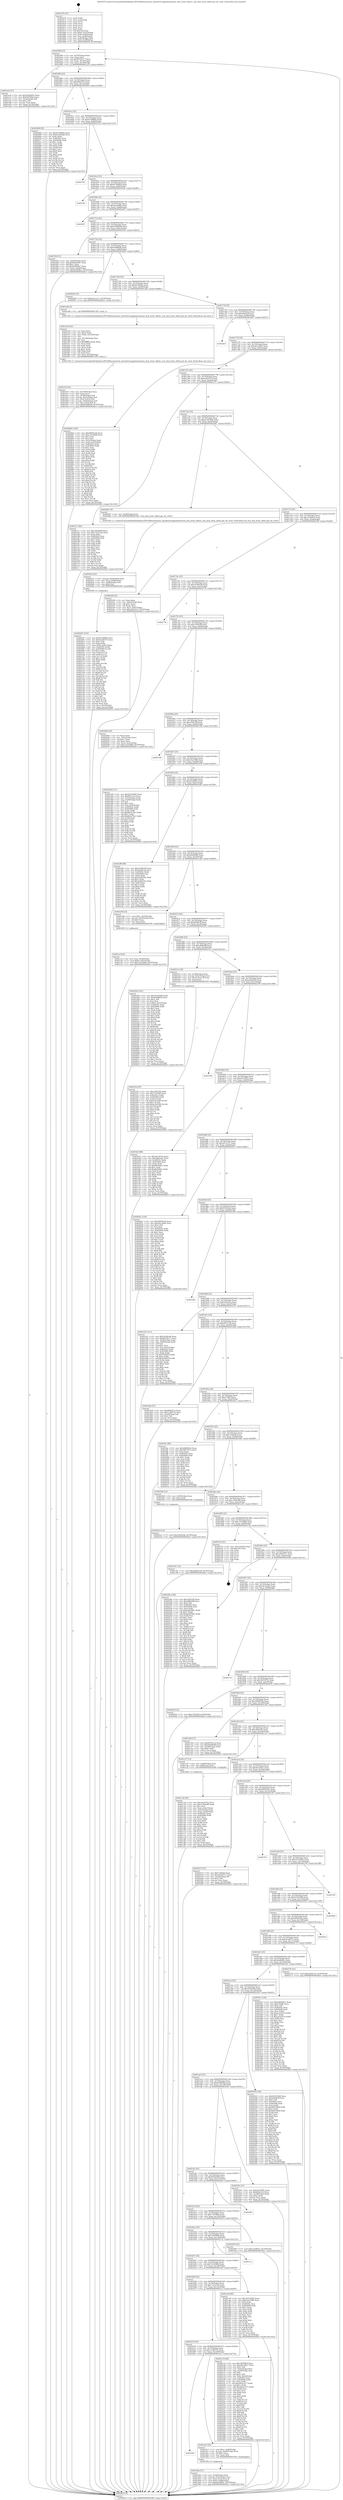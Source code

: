 digraph "0x401670" {
  label = "0x401670 (/mnt/c/Users/mathe/Desktop/tcc/POCII/binaries/extr_linuxdriversgpudrmxenxen_drm_front_shbuf.c_xen_drm_front_shbuf_get_dir_start_Final-ollvm.out::main(0))"
  labelloc = "t"
  node[shape=record]

  Entry [label="",width=0.3,height=0.3,shape=circle,fillcolor=black,style=filled]
  "0x40169f" [label="{
     0x40169f [23]\l
     | [instrs]\l
     &nbsp;&nbsp;0x40169f \<+3\>: mov -0x70(%rbp),%eax\l
     &nbsp;&nbsp;0x4016a2 \<+2\>: mov %eax,%ecx\l
     &nbsp;&nbsp;0x4016a4 \<+6\>: sub $0x80704c77,%ecx\l
     &nbsp;&nbsp;0x4016aa \<+3\>: mov %eax,-0x74(%rbp)\l
     &nbsp;&nbsp;0x4016ad \<+3\>: mov %ecx,-0x78(%rbp)\l
     &nbsp;&nbsp;0x4016b0 \<+6\>: je 0000000000401ec0 \<main+0x850\>\l
  }"]
  "0x401ec0" [label="{
     0x401ec0 [27]\l
     | [instrs]\l
     &nbsp;&nbsp;0x401ec0 \<+5\>: mov $0x5be90d5c,%eax\l
     &nbsp;&nbsp;0x401ec5 \<+5\>: mov $0x9e55f3be,%ecx\l
     &nbsp;&nbsp;0x401eca \<+3\>: mov -0x2e(%rbp),%dl\l
     &nbsp;&nbsp;0x401ecd \<+3\>: test $0x1,%dl\l
     &nbsp;&nbsp;0x401ed0 \<+3\>: cmovne %ecx,%eax\l
     &nbsp;&nbsp;0x401ed3 \<+3\>: mov %eax,-0x70(%rbp)\l
     &nbsp;&nbsp;0x401ed6 \<+5\>: jmp 0000000000402823 \<main+0x11b3\>\l
  }"]
  "0x4016b6" [label="{
     0x4016b6 [22]\l
     | [instrs]\l
     &nbsp;&nbsp;0x4016b6 \<+5\>: jmp 00000000004016bb \<main+0x4b\>\l
     &nbsp;&nbsp;0x4016bb \<+3\>: mov -0x74(%rbp),%eax\l
     &nbsp;&nbsp;0x4016be \<+5\>: sub $0x808ef27a,%eax\l
     &nbsp;&nbsp;0x4016c3 \<+3\>: mov %eax,-0x7c(%rbp)\l
     &nbsp;&nbsp;0x4016c6 \<+6\>: je 0000000000402064 \<main+0x9f4\>\l
  }"]
  Exit [label="",width=0.3,height=0.3,shape=circle,fillcolor=black,style=filled,peripheries=2]
  "0x402064" [label="{
     0x402064 [83]\l
     | [instrs]\l
     &nbsp;&nbsp;0x402064 \<+5\>: mov $0x8129990a,%eax\l
     &nbsp;&nbsp;0x402069 \<+5\>: mov $0xb1a832bb,%ecx\l
     &nbsp;&nbsp;0x40206e \<+2\>: xor %edx,%edx\l
     &nbsp;&nbsp;0x402070 \<+7\>: mov 0x40505c,%esi\l
     &nbsp;&nbsp;0x402077 \<+7\>: mov 0x405060,%edi\l
     &nbsp;&nbsp;0x40207e \<+3\>: sub $0x1,%edx\l
     &nbsp;&nbsp;0x402081 \<+3\>: mov %esi,%r8d\l
     &nbsp;&nbsp;0x402084 \<+3\>: add %edx,%r8d\l
     &nbsp;&nbsp;0x402087 \<+4\>: imul %r8d,%esi\l
     &nbsp;&nbsp;0x40208b \<+3\>: and $0x1,%esi\l
     &nbsp;&nbsp;0x40208e \<+3\>: cmp $0x0,%esi\l
     &nbsp;&nbsp;0x402091 \<+4\>: sete %r9b\l
     &nbsp;&nbsp;0x402095 \<+3\>: cmp $0xa,%edi\l
     &nbsp;&nbsp;0x402098 \<+4\>: setl %r10b\l
     &nbsp;&nbsp;0x40209c \<+3\>: mov %r9b,%r11b\l
     &nbsp;&nbsp;0x40209f \<+3\>: and %r10b,%r11b\l
     &nbsp;&nbsp;0x4020a2 \<+3\>: xor %r10b,%r9b\l
     &nbsp;&nbsp;0x4020a5 \<+3\>: or %r9b,%r11b\l
     &nbsp;&nbsp;0x4020a8 \<+4\>: test $0x1,%r11b\l
     &nbsp;&nbsp;0x4020ac \<+3\>: cmovne %ecx,%eax\l
     &nbsp;&nbsp;0x4020af \<+3\>: mov %eax,-0x70(%rbp)\l
     &nbsp;&nbsp;0x4020b2 \<+5\>: jmp 0000000000402823 \<main+0x11b3\>\l
  }"]
  "0x4016cc" [label="{
     0x4016cc [22]\l
     | [instrs]\l
     &nbsp;&nbsp;0x4016cc \<+5\>: jmp 00000000004016d1 \<main+0x61\>\l
     &nbsp;&nbsp;0x4016d1 \<+3\>: mov -0x74(%rbp),%eax\l
     &nbsp;&nbsp;0x4016d4 \<+5\>: sub $0x8129990a,%eax\l
     &nbsp;&nbsp;0x4016d9 \<+3\>: mov %eax,-0x80(%rbp)\l
     &nbsp;&nbsp;0x4016dc \<+6\>: je 0000000000402793 \<main+0x1123\>\l
  }"]
  "0x4023c4" [label="{
     0x4023c4 [12]\l
     | [instrs]\l
     &nbsp;&nbsp;0x4023c4 \<+7\>: movl $0x5e9c6c6b,-0x70(%rbp)\l
     &nbsp;&nbsp;0x4023cb \<+5\>: jmp 0000000000402823 \<main+0x11b3\>\l
  }"]
  "0x402793" [label="{
     0x402793\l
  }", style=dashed]
  "0x4016e2" [label="{
     0x4016e2 [25]\l
     | [instrs]\l
     &nbsp;&nbsp;0x4016e2 \<+5\>: jmp 00000000004016e7 \<main+0x77\>\l
     &nbsp;&nbsp;0x4016e7 \<+3\>: mov -0x74(%rbp),%eax\l
     &nbsp;&nbsp;0x4016ea \<+5\>: sub $0x837d6dc9,%eax\l
     &nbsp;&nbsp;0x4016ef \<+6\>: mov %eax,-0x84(%rbp)\l
     &nbsp;&nbsp;0x4016f5 \<+6\>: je 00000000004023dc \<main+0xd6c\>\l
  }"]
  "0x402332" [label="{
     0x402332 [97]\l
     | [instrs]\l
     &nbsp;&nbsp;0x402332 \<+5\>: mov $0xcd3f21f8,%edx\l
     &nbsp;&nbsp;0x402337 \<+5\>: mov $0x7147f802,%esi\l
     &nbsp;&nbsp;0x40233c \<+8\>: mov 0x40505c,%r8d\l
     &nbsp;&nbsp;0x402344 \<+8\>: mov 0x405060,%r9d\l
     &nbsp;&nbsp;0x40234c \<+3\>: mov %r8d,%r10d\l
     &nbsp;&nbsp;0x40234f \<+7\>: sub $0xdc3a3549,%r10d\l
     &nbsp;&nbsp;0x402356 \<+4\>: sub $0x1,%r10d\l
     &nbsp;&nbsp;0x40235a \<+7\>: add $0xdc3a3549,%r10d\l
     &nbsp;&nbsp;0x402361 \<+4\>: imul %r10d,%r8d\l
     &nbsp;&nbsp;0x402365 \<+4\>: and $0x1,%r8d\l
     &nbsp;&nbsp;0x402369 \<+4\>: cmp $0x0,%r8d\l
     &nbsp;&nbsp;0x40236d \<+4\>: sete %r11b\l
     &nbsp;&nbsp;0x402371 \<+4\>: cmp $0xa,%r9d\l
     &nbsp;&nbsp;0x402375 \<+3\>: setl %bl\l
     &nbsp;&nbsp;0x402378 \<+3\>: mov %r11b,%r14b\l
     &nbsp;&nbsp;0x40237b \<+3\>: and %bl,%r14b\l
     &nbsp;&nbsp;0x40237e \<+3\>: xor %bl,%r11b\l
     &nbsp;&nbsp;0x402381 \<+3\>: or %r11b,%r14b\l
     &nbsp;&nbsp;0x402384 \<+4\>: test $0x1,%r14b\l
     &nbsp;&nbsp;0x402388 \<+3\>: cmovne %esi,%edx\l
     &nbsp;&nbsp;0x40238b \<+3\>: mov %edx,-0x70(%rbp)\l
     &nbsp;&nbsp;0x40238e \<+5\>: jmp 0000000000402823 \<main+0x11b3\>\l
  }"]
  "0x4023dc" [label="{
     0x4023dc\l
  }", style=dashed]
  "0x4016fb" [label="{
     0x4016fb [25]\l
     | [instrs]\l
     &nbsp;&nbsp;0x4016fb \<+5\>: jmp 0000000000401700 \<main+0x90\>\l
     &nbsp;&nbsp;0x401700 \<+3\>: mov -0x74(%rbp),%eax\l
     &nbsp;&nbsp;0x401703 \<+5\>: sub $0x8a1ed69c,%eax\l
     &nbsp;&nbsp;0x401708 \<+6\>: mov %eax,-0x88(%rbp)\l
     &nbsp;&nbsp;0x40170e \<+6\>: je 00000000004024f7 \<main+0xe87\>\l
  }"]
  "0x4020d7" [label="{
     0x4020d7 [153]\l
     | [instrs]\l
     &nbsp;&nbsp;0x4020d7 \<+5\>: mov $0x8129990a,%esi\l
     &nbsp;&nbsp;0x4020dc \<+5\>: mov $0x5ac48573,%ecx\l
     &nbsp;&nbsp;0x4020e1 \<+2\>: mov $0x1,%dl\l
     &nbsp;&nbsp;0x4020e3 \<+3\>: xor %r8d,%r8d\l
     &nbsp;&nbsp;0x4020e6 \<+7\>: movl $0x0,-0x6c(%rbp)\l
     &nbsp;&nbsp;0x4020ed \<+8\>: mov 0x40505c,%r9d\l
     &nbsp;&nbsp;0x4020f5 \<+8\>: mov 0x405060,%r10d\l
     &nbsp;&nbsp;0x4020fd \<+4\>: sub $0x1,%r8d\l
     &nbsp;&nbsp;0x402101 \<+3\>: mov %r9d,%r11d\l
     &nbsp;&nbsp;0x402104 \<+3\>: add %r8d,%r11d\l
     &nbsp;&nbsp;0x402107 \<+4\>: imul %r11d,%r9d\l
     &nbsp;&nbsp;0x40210b \<+4\>: and $0x1,%r9d\l
     &nbsp;&nbsp;0x40210f \<+4\>: cmp $0x0,%r9d\l
     &nbsp;&nbsp;0x402113 \<+3\>: sete %bl\l
     &nbsp;&nbsp;0x402116 \<+4\>: cmp $0xa,%r10d\l
     &nbsp;&nbsp;0x40211a \<+4\>: setl %r14b\l
     &nbsp;&nbsp;0x40211e \<+3\>: mov %bl,%r15b\l
     &nbsp;&nbsp;0x402121 \<+4\>: xor $0xff,%r15b\l
     &nbsp;&nbsp;0x402125 \<+3\>: mov %r14b,%r12b\l
     &nbsp;&nbsp;0x402128 \<+4\>: xor $0xff,%r12b\l
     &nbsp;&nbsp;0x40212c \<+3\>: xor $0x1,%dl\l
     &nbsp;&nbsp;0x40212f \<+3\>: mov %r15b,%r13b\l
     &nbsp;&nbsp;0x402132 \<+4\>: and $0xff,%r13b\l
     &nbsp;&nbsp;0x402136 \<+2\>: and %dl,%bl\l
     &nbsp;&nbsp;0x402138 \<+3\>: mov %r12b,%dil\l
     &nbsp;&nbsp;0x40213b \<+4\>: and $0xff,%dil\l
     &nbsp;&nbsp;0x40213f \<+3\>: and %dl,%r14b\l
     &nbsp;&nbsp;0x402142 \<+3\>: or %bl,%r13b\l
     &nbsp;&nbsp;0x402145 \<+3\>: or %r14b,%dil\l
     &nbsp;&nbsp;0x402148 \<+3\>: xor %dil,%r13b\l
     &nbsp;&nbsp;0x40214b \<+3\>: or %r12b,%r15b\l
     &nbsp;&nbsp;0x40214e \<+4\>: xor $0xff,%r15b\l
     &nbsp;&nbsp;0x402152 \<+3\>: or $0x1,%dl\l
     &nbsp;&nbsp;0x402155 \<+3\>: and %dl,%r15b\l
     &nbsp;&nbsp;0x402158 \<+3\>: or %r15b,%r13b\l
     &nbsp;&nbsp;0x40215b \<+4\>: test $0x1,%r13b\l
     &nbsp;&nbsp;0x40215f \<+3\>: cmovne %ecx,%esi\l
     &nbsp;&nbsp;0x402162 \<+3\>: mov %esi,-0x70(%rbp)\l
     &nbsp;&nbsp;0x402165 \<+6\>: mov %eax,-0x14c(%rbp)\l
     &nbsp;&nbsp;0x40216b \<+5\>: jmp 0000000000402823 \<main+0x11b3\>\l
  }"]
  "0x4024f7" [label="{
     0x4024f7\l
  }", style=dashed]
  "0x401714" [label="{
     0x401714 [25]\l
     | [instrs]\l
     &nbsp;&nbsp;0x401714 \<+5\>: jmp 0000000000401719 \<main+0xa9\>\l
     &nbsp;&nbsp;0x401719 \<+3\>: mov -0x74(%rbp),%eax\l
     &nbsp;&nbsp;0x40171c \<+5\>: sub $0x91088056,%eax\l
     &nbsp;&nbsp;0x401721 \<+6\>: mov %eax,-0x8c(%rbp)\l
     &nbsp;&nbsp;0x401727 \<+6\>: je 0000000000401f3d \<main+0x8cd\>\l
  }"]
  "0x4020c0" [label="{
     0x4020c0 [23]\l
     | [instrs]\l
     &nbsp;&nbsp;0x4020c0 \<+10\>: movabs $0x4030b6,%rdi\l
     &nbsp;&nbsp;0x4020ca \<+3\>: mov %eax,-0x68(%rbp)\l
     &nbsp;&nbsp;0x4020cd \<+3\>: mov -0x68(%rbp),%esi\l
     &nbsp;&nbsp;0x4020d0 \<+2\>: mov $0x0,%al\l
     &nbsp;&nbsp;0x4020d2 \<+5\>: call 0000000000401040 \<printf@plt\>\l
     | [calls]\l
     &nbsp;&nbsp;0x401040 \{1\} (unknown)\l
  }"]
  "0x401f3d" [label="{
     0x401f3d [31]\l
     | [instrs]\l
     &nbsp;&nbsp;0x401f3d \<+3\>: mov -0x64(%rbp),%eax\l
     &nbsp;&nbsp;0x401f40 \<+5\>: add $0xf0e820b7,%eax\l
     &nbsp;&nbsp;0x401f45 \<+3\>: add $0x1,%eax\l
     &nbsp;&nbsp;0x401f48 \<+5\>: sub $0xf0e820b7,%eax\l
     &nbsp;&nbsp;0x401f4d \<+3\>: mov %eax,-0x64(%rbp)\l
     &nbsp;&nbsp;0x401f50 \<+7\>: movl $0xd4349fb1,-0x70(%rbp)\l
     &nbsp;&nbsp;0x401f57 \<+5\>: jmp 0000000000402823 \<main+0x11b3\>\l
  }"]
  "0x40172d" [label="{
     0x40172d [25]\l
     | [instrs]\l
     &nbsp;&nbsp;0x40172d \<+5\>: jmp 0000000000401732 \<main+0xc2\>\l
     &nbsp;&nbsp;0x401732 \<+3\>: mov -0x74(%rbp),%eax\l
     &nbsp;&nbsp;0x401735 \<+5\>: sub $0x9c66f836,%eax\l
     &nbsp;&nbsp;0x40173a \<+6\>: mov %eax,-0x90(%rbp)\l
     &nbsp;&nbsp;0x401740 \<+6\>: je 0000000000402620 \<main+0xfb0\>\l
  }"]
  "0x401f14" [label="{
     0x401f14 [41]\l
     | [instrs]\l
     &nbsp;&nbsp;0x401f14 \<+6\>: mov -0x148(%rbp),%ecx\l
     &nbsp;&nbsp;0x401f1a \<+3\>: imul %eax,%ecx\l
     &nbsp;&nbsp;0x401f1d \<+4\>: mov -0x58(%rbp),%r8\l
     &nbsp;&nbsp;0x401f21 \<+4\>: movslq -0x5c(%rbp),%r9\l
     &nbsp;&nbsp;0x401f25 \<+4\>: mov (%r8,%r9,8),%r8\l
     &nbsp;&nbsp;0x401f29 \<+4\>: movslq -0x64(%rbp),%r9\l
     &nbsp;&nbsp;0x401f2d \<+4\>: mov %ecx,(%r8,%r9,4)\l
     &nbsp;&nbsp;0x401f31 \<+7\>: movl $0x91088056,-0x70(%rbp)\l
     &nbsp;&nbsp;0x401f38 \<+5\>: jmp 0000000000402823 \<main+0x11b3\>\l
  }"]
  "0x402620" [label="{
     0x402620 [12]\l
     | [instrs]\l
     &nbsp;&nbsp;0x402620 \<+7\>: movl $0xed1ccc11,-0x70(%rbp)\l
     &nbsp;&nbsp;0x402627 \<+5\>: jmp 0000000000402823 \<main+0x11b3\>\l
  }"]
  "0x401746" [label="{
     0x401746 [25]\l
     | [instrs]\l
     &nbsp;&nbsp;0x401746 \<+5\>: jmp 000000000040174b \<main+0xdb\>\l
     &nbsp;&nbsp;0x40174b \<+3\>: mov -0x74(%rbp),%eax\l
     &nbsp;&nbsp;0x40174e \<+5\>: sub $0x9e55f3be,%eax\l
     &nbsp;&nbsp;0x401753 \<+6\>: mov %eax,-0x94(%rbp)\l
     &nbsp;&nbsp;0x401759 \<+6\>: je 0000000000401edb \<main+0x86b\>\l
  }"]
  "0x401ee0" [label="{
     0x401ee0 [52]\l
     | [instrs]\l
     &nbsp;&nbsp;0x401ee0 \<+2\>: xor %ecx,%ecx\l
     &nbsp;&nbsp;0x401ee2 \<+5\>: mov $0x2,%edx\l
     &nbsp;&nbsp;0x401ee7 \<+6\>: mov %edx,-0x144(%rbp)\l
     &nbsp;&nbsp;0x401eed \<+1\>: cltd\l
     &nbsp;&nbsp;0x401eee \<+6\>: mov -0x144(%rbp),%esi\l
     &nbsp;&nbsp;0x401ef4 \<+2\>: idiv %esi\l
     &nbsp;&nbsp;0x401ef6 \<+6\>: imul $0xfffffffe,%edx,%edx\l
     &nbsp;&nbsp;0x401efc \<+2\>: mov %ecx,%edi\l
     &nbsp;&nbsp;0x401efe \<+2\>: sub %edx,%edi\l
     &nbsp;&nbsp;0x401f00 \<+2\>: mov %ecx,%edx\l
     &nbsp;&nbsp;0x401f02 \<+3\>: sub $0x1,%edx\l
     &nbsp;&nbsp;0x401f05 \<+2\>: add %edx,%edi\l
     &nbsp;&nbsp;0x401f07 \<+2\>: sub %edi,%ecx\l
     &nbsp;&nbsp;0x401f09 \<+6\>: mov %ecx,-0x148(%rbp)\l
     &nbsp;&nbsp;0x401f0f \<+5\>: call 0000000000401160 \<next_i\>\l
     | [calls]\l
     &nbsp;&nbsp;0x401160 \{1\} (/mnt/c/Users/mathe/Desktop/tcc/POCII/binaries/extr_linuxdriversgpudrmxenxen_drm_front_shbuf.c_xen_drm_front_shbuf_get_dir_start_Final-ollvm.out::next_i)\l
  }"]
  "0x401edb" [label="{
     0x401edb [5]\l
     | [instrs]\l
     &nbsp;&nbsp;0x401edb \<+5\>: call 0000000000401160 \<next_i\>\l
     | [calls]\l
     &nbsp;&nbsp;0x401160 \{1\} (/mnt/c/Users/mathe/Desktop/tcc/POCII/binaries/extr_linuxdriversgpudrmxenxen_drm_front_shbuf.c_xen_drm_front_shbuf_get_dir_start_Final-ollvm.out::next_i)\l
  }"]
  "0x40175f" [label="{
     0x40175f [25]\l
     | [instrs]\l
     &nbsp;&nbsp;0x40175f \<+5\>: jmp 0000000000401764 \<main+0xf4\>\l
     &nbsp;&nbsp;0x401764 \<+3\>: mov -0x74(%rbp),%eax\l
     &nbsp;&nbsp;0x401767 \<+5\>: sub $0x9efd12cf,%eax\l
     &nbsp;&nbsp;0x40176c \<+6\>: mov %eax,-0x98(%rbp)\l
     &nbsp;&nbsp;0x401772 \<+6\>: je 0000000000401bb7 \<main+0x547\>\l
  }"]
  "0x401dda" [label="{
     0x401dda [31]\l
     | [instrs]\l
     &nbsp;&nbsp;0x401dda \<+4\>: mov -0x58(%rbp),%rdi\l
     &nbsp;&nbsp;0x401dde \<+4\>: movslq -0x5c(%rbp),%rcx\l
     &nbsp;&nbsp;0x401de2 \<+4\>: mov %rax,(%rdi,%rcx,8)\l
     &nbsp;&nbsp;0x401de6 \<+7\>: movl $0x0,-0x64(%rbp)\l
     &nbsp;&nbsp;0x401ded \<+7\>: movl $0xd4349fb1,-0x70(%rbp)\l
     &nbsp;&nbsp;0x401df4 \<+5\>: jmp 0000000000402823 \<main+0x11b3\>\l
  }"]
  "0x401bb7" [label="{
     0x401bb7\l
  }", style=dashed]
  "0x401778" [label="{
     0x401778 [25]\l
     | [instrs]\l
     &nbsp;&nbsp;0x401778 \<+5\>: jmp 000000000040177d \<main+0x10d\>\l
     &nbsp;&nbsp;0x40177d \<+3\>: mov -0x74(%rbp),%eax\l
     &nbsp;&nbsp;0x401780 \<+5\>: sub $0xa0e1a602,%eax\l
     &nbsp;&nbsp;0x401785 \<+6\>: mov %eax,-0x9c(%rbp)\l
     &nbsp;&nbsp;0x40178b \<+6\>: je 00000000004026b2 \<main+0x1042\>\l
  }"]
  "0x401b92" [label="{
     0x401b92\l
  }", style=dashed]
  "0x4026b2" [label="{
     0x4026b2 [140]\l
     | [instrs]\l
     &nbsp;&nbsp;0x4026b2 \<+5\>: mov $0x56950cd2,%eax\l
     &nbsp;&nbsp;0x4026b7 \<+5\>: mov $0x122194b8,%ecx\l
     &nbsp;&nbsp;0x4026bc \<+2\>: mov $0x1,%dl\l
     &nbsp;&nbsp;0x4026be \<+2\>: xor %esi,%esi\l
     &nbsp;&nbsp;0x4026c0 \<+3\>: mov -0x3c(%rbp),%edi\l
     &nbsp;&nbsp;0x4026c3 \<+3\>: mov %edi,-0x2c(%rbp)\l
     &nbsp;&nbsp;0x4026c6 \<+7\>: mov 0x40505c,%edi\l
     &nbsp;&nbsp;0x4026cd \<+8\>: mov 0x405060,%r8d\l
     &nbsp;&nbsp;0x4026d5 \<+3\>: sub $0x1,%esi\l
     &nbsp;&nbsp;0x4026d8 \<+3\>: mov %edi,%r9d\l
     &nbsp;&nbsp;0x4026db \<+3\>: add %esi,%r9d\l
     &nbsp;&nbsp;0x4026de \<+4\>: imul %r9d,%edi\l
     &nbsp;&nbsp;0x4026e2 \<+3\>: and $0x1,%edi\l
     &nbsp;&nbsp;0x4026e5 \<+3\>: cmp $0x0,%edi\l
     &nbsp;&nbsp;0x4026e8 \<+4\>: sete %r10b\l
     &nbsp;&nbsp;0x4026ec \<+4\>: cmp $0xa,%r8d\l
     &nbsp;&nbsp;0x4026f0 \<+4\>: setl %r11b\l
     &nbsp;&nbsp;0x4026f4 \<+3\>: mov %r10b,%bl\l
     &nbsp;&nbsp;0x4026f7 \<+3\>: xor $0xff,%bl\l
     &nbsp;&nbsp;0x4026fa \<+3\>: mov %r11b,%r14b\l
     &nbsp;&nbsp;0x4026fd \<+4\>: xor $0xff,%r14b\l
     &nbsp;&nbsp;0x402701 \<+3\>: xor $0x0,%dl\l
     &nbsp;&nbsp;0x402704 \<+3\>: mov %bl,%r15b\l
     &nbsp;&nbsp;0x402707 \<+4\>: and $0x0,%r15b\l
     &nbsp;&nbsp;0x40270b \<+3\>: and %dl,%r10b\l
     &nbsp;&nbsp;0x40270e \<+3\>: mov %r14b,%r12b\l
     &nbsp;&nbsp;0x402711 \<+4\>: and $0x0,%r12b\l
     &nbsp;&nbsp;0x402715 \<+3\>: and %dl,%r11b\l
     &nbsp;&nbsp;0x402718 \<+3\>: or %r10b,%r15b\l
     &nbsp;&nbsp;0x40271b \<+3\>: or %r11b,%r12b\l
     &nbsp;&nbsp;0x40271e \<+3\>: xor %r12b,%r15b\l
     &nbsp;&nbsp;0x402721 \<+3\>: or %r14b,%bl\l
     &nbsp;&nbsp;0x402724 \<+3\>: xor $0xff,%bl\l
     &nbsp;&nbsp;0x402727 \<+3\>: or $0x0,%dl\l
     &nbsp;&nbsp;0x40272a \<+2\>: and %dl,%bl\l
     &nbsp;&nbsp;0x40272c \<+3\>: or %bl,%r15b\l
     &nbsp;&nbsp;0x40272f \<+4\>: test $0x1,%r15b\l
     &nbsp;&nbsp;0x402733 \<+3\>: cmovne %ecx,%eax\l
     &nbsp;&nbsp;0x402736 \<+3\>: mov %eax,-0x70(%rbp)\l
     &nbsp;&nbsp;0x402739 \<+5\>: jmp 0000000000402823 \<main+0x11b3\>\l
  }"]
  "0x401791" [label="{
     0x401791 [25]\l
     | [instrs]\l
     &nbsp;&nbsp;0x401791 \<+5\>: jmp 0000000000401796 \<main+0x126\>\l
     &nbsp;&nbsp;0x401796 \<+3\>: mov -0x74(%rbp),%eax\l
     &nbsp;&nbsp;0x401799 \<+5\>: sub $0xaa02a7c3,%eax\l
     &nbsp;&nbsp;0x40179e \<+6\>: mov %eax,-0xa0(%rbp)\l
     &nbsp;&nbsp;0x4017a4 \<+6\>: je 000000000040217c \<main+0xb0c\>\l
  }"]
  "0x401dc3" [label="{
     0x401dc3 [23]\l
     | [instrs]\l
     &nbsp;&nbsp;0x401dc3 \<+7\>: movl $0x1,-0x60(%rbp)\l
     &nbsp;&nbsp;0x401dca \<+4\>: movslq -0x60(%rbp),%rax\l
     &nbsp;&nbsp;0x401dce \<+4\>: shl $0x2,%rax\l
     &nbsp;&nbsp;0x401dd2 \<+3\>: mov %rax,%rdi\l
     &nbsp;&nbsp;0x401dd5 \<+5\>: call 0000000000401050 \<malloc@plt\>\l
     | [calls]\l
     &nbsp;&nbsp;0x401050 \{1\} (unknown)\l
  }"]
  "0x40217c" [label="{
     0x40217c [83]\l
     | [instrs]\l
     &nbsp;&nbsp;0x40217c \<+5\>: mov $0x74b5f958,%eax\l
     &nbsp;&nbsp;0x402181 \<+5\>: mov $0x7c2227a6,%ecx\l
     &nbsp;&nbsp;0x402186 \<+2\>: xor %edx,%edx\l
     &nbsp;&nbsp;0x402188 \<+7\>: mov 0x40505c,%esi\l
     &nbsp;&nbsp;0x40218f \<+7\>: mov 0x405060,%edi\l
     &nbsp;&nbsp;0x402196 \<+3\>: sub $0x1,%edx\l
     &nbsp;&nbsp;0x402199 \<+3\>: mov %esi,%r8d\l
     &nbsp;&nbsp;0x40219c \<+3\>: add %edx,%r8d\l
     &nbsp;&nbsp;0x40219f \<+4\>: imul %r8d,%esi\l
     &nbsp;&nbsp;0x4021a3 \<+3\>: and $0x1,%esi\l
     &nbsp;&nbsp;0x4021a6 \<+3\>: cmp $0x0,%esi\l
     &nbsp;&nbsp;0x4021a9 \<+4\>: sete %r9b\l
     &nbsp;&nbsp;0x4021ad \<+3\>: cmp $0xa,%edi\l
     &nbsp;&nbsp;0x4021b0 \<+4\>: setl %r10b\l
     &nbsp;&nbsp;0x4021b4 \<+3\>: mov %r9b,%r11b\l
     &nbsp;&nbsp;0x4021b7 \<+3\>: and %r10b,%r11b\l
     &nbsp;&nbsp;0x4021ba \<+3\>: xor %r10b,%r9b\l
     &nbsp;&nbsp;0x4021bd \<+3\>: or %r9b,%r11b\l
     &nbsp;&nbsp;0x4021c0 \<+4\>: test $0x1,%r11b\l
     &nbsp;&nbsp;0x4021c4 \<+3\>: cmovne %ecx,%eax\l
     &nbsp;&nbsp;0x4021c7 \<+3\>: mov %eax,-0x70(%rbp)\l
     &nbsp;&nbsp;0x4021ca \<+5\>: jmp 0000000000402823 \<main+0x11b3\>\l
  }"]
  "0x4017aa" [label="{
     0x4017aa [25]\l
     | [instrs]\l
     &nbsp;&nbsp;0x4017aa \<+5\>: jmp 00000000004017af \<main+0x13f\>\l
     &nbsp;&nbsp;0x4017af \<+3\>: mov -0x74(%rbp),%eax\l
     &nbsp;&nbsp;0x4017b2 \<+5\>: sub $0xb1a832bb,%eax\l
     &nbsp;&nbsp;0x4017b7 \<+6\>: mov %eax,-0xa4(%rbp)\l
     &nbsp;&nbsp;0x4017bd \<+6\>: je 00000000004020b7 \<main+0xa47\>\l
  }"]
  "0x401b79" [label="{
     0x401b79 [25]\l
     | [instrs]\l
     &nbsp;&nbsp;0x401b79 \<+5\>: jmp 0000000000401b7e \<main+0x50e\>\l
     &nbsp;&nbsp;0x401b7e \<+3\>: mov -0x74(%rbp),%eax\l
     &nbsp;&nbsp;0x401b81 \<+5\>: sub $0x7cc88735,%eax\l
     &nbsp;&nbsp;0x401b86 \<+6\>: mov %eax,-0x140(%rbp)\l
     &nbsp;&nbsp;0x401b8c \<+6\>: je 0000000000401dc3 \<main+0x753\>\l
  }"]
  "0x4020b7" [label="{
     0x4020b7 [9]\l
     | [instrs]\l
     &nbsp;&nbsp;0x4020b7 \<+4\>: mov -0x58(%rbp),%rdi\l
     &nbsp;&nbsp;0x4020bb \<+5\>: call 0000000000401420 \<xen_drm_front_shbuf_get_dir_start\>\l
     | [calls]\l
     &nbsp;&nbsp;0x401420 \{1\} (/mnt/c/Users/mathe/Desktop/tcc/POCII/binaries/extr_linuxdriversgpudrmxenxen_drm_front_shbuf.c_xen_drm_front_shbuf_get_dir_start_Final-ollvm.out::xen_drm_front_shbuf_get_dir_start)\l
  }"]
  "0x4017c3" [label="{
     0x4017c3 [25]\l
     | [instrs]\l
     &nbsp;&nbsp;0x4017c3 \<+5\>: jmp 00000000004017c8 \<main+0x158\>\l
     &nbsp;&nbsp;0x4017c8 \<+3\>: mov -0x74(%rbp),%eax\l
     &nbsp;&nbsp;0x4017cb \<+5\>: sub $0xc21800c5,%eax\l
     &nbsp;&nbsp;0x4017d0 \<+6\>: mov %eax,-0xa8(%rbp)\l
     &nbsp;&nbsp;0x4017d6 \<+6\>: je 000000000040239f \<main+0xd2f\>\l
  }"]
  "0x4021cf" [label="{
     0x4021cf [164]\l
     | [instrs]\l
     &nbsp;&nbsp;0x4021cf \<+5\>: mov $0x74b5f958,%eax\l
     &nbsp;&nbsp;0x4021d4 \<+5\>: mov $0x4b1e0bc7,%ecx\l
     &nbsp;&nbsp;0x4021d9 \<+2\>: mov $0x1,%dl\l
     &nbsp;&nbsp;0x4021db \<+3\>: mov -0x6c(%rbp),%esi\l
     &nbsp;&nbsp;0x4021de \<+3\>: cmp -0x50(%rbp),%esi\l
     &nbsp;&nbsp;0x4021e1 \<+4\>: setl %dil\l
     &nbsp;&nbsp;0x4021e5 \<+4\>: and $0x1,%dil\l
     &nbsp;&nbsp;0x4021e9 \<+4\>: mov %dil,-0x2d(%rbp)\l
     &nbsp;&nbsp;0x4021ed \<+7\>: mov 0x40505c,%esi\l
     &nbsp;&nbsp;0x4021f4 \<+8\>: mov 0x405060,%r8d\l
     &nbsp;&nbsp;0x4021fc \<+3\>: mov %esi,%r9d\l
     &nbsp;&nbsp;0x4021ff \<+7\>: sub $0x3823c577,%r9d\l
     &nbsp;&nbsp;0x402206 \<+4\>: sub $0x1,%r9d\l
     &nbsp;&nbsp;0x40220a \<+7\>: add $0x3823c577,%r9d\l
     &nbsp;&nbsp;0x402211 \<+4\>: imul %r9d,%esi\l
     &nbsp;&nbsp;0x402215 \<+3\>: and $0x1,%esi\l
     &nbsp;&nbsp;0x402218 \<+3\>: cmp $0x0,%esi\l
     &nbsp;&nbsp;0x40221b \<+4\>: sete %dil\l
     &nbsp;&nbsp;0x40221f \<+4\>: cmp $0xa,%r8d\l
     &nbsp;&nbsp;0x402223 \<+4\>: setl %r10b\l
     &nbsp;&nbsp;0x402227 \<+3\>: mov %dil,%r11b\l
     &nbsp;&nbsp;0x40222a \<+4\>: xor $0xff,%r11b\l
     &nbsp;&nbsp;0x40222e \<+3\>: mov %r10b,%bl\l
     &nbsp;&nbsp;0x402231 \<+3\>: xor $0xff,%bl\l
     &nbsp;&nbsp;0x402234 \<+3\>: xor $0x1,%dl\l
     &nbsp;&nbsp;0x402237 \<+3\>: mov %r11b,%r14b\l
     &nbsp;&nbsp;0x40223a \<+4\>: and $0xff,%r14b\l
     &nbsp;&nbsp;0x40223e \<+3\>: and %dl,%dil\l
     &nbsp;&nbsp;0x402241 \<+3\>: mov %bl,%r15b\l
     &nbsp;&nbsp;0x402244 \<+4\>: and $0xff,%r15b\l
     &nbsp;&nbsp;0x402248 \<+3\>: and %dl,%r10b\l
     &nbsp;&nbsp;0x40224b \<+3\>: or %dil,%r14b\l
     &nbsp;&nbsp;0x40224e \<+3\>: or %r10b,%r15b\l
     &nbsp;&nbsp;0x402251 \<+3\>: xor %r15b,%r14b\l
     &nbsp;&nbsp;0x402254 \<+3\>: or %bl,%r11b\l
     &nbsp;&nbsp;0x402257 \<+4\>: xor $0xff,%r11b\l
     &nbsp;&nbsp;0x40225b \<+3\>: or $0x1,%dl\l
     &nbsp;&nbsp;0x40225e \<+3\>: and %dl,%r11b\l
     &nbsp;&nbsp;0x402261 \<+3\>: or %r11b,%r14b\l
     &nbsp;&nbsp;0x402264 \<+4\>: test $0x1,%r14b\l
     &nbsp;&nbsp;0x402268 \<+3\>: cmovne %ecx,%eax\l
     &nbsp;&nbsp;0x40226b \<+3\>: mov %eax,-0x70(%rbp)\l
     &nbsp;&nbsp;0x40226e \<+5\>: jmp 0000000000402823 \<main+0x11b3\>\l
  }"]
  "0x40239f" [label="{
     0x40239f [25]\l
     | [instrs]\l
     &nbsp;&nbsp;0x40239f \<+2\>: xor %eax,%eax\l
     &nbsp;&nbsp;0x4023a1 \<+3\>: mov -0x6c(%rbp),%ecx\l
     &nbsp;&nbsp;0x4023a4 \<+3\>: sub $0x1,%eax\l
     &nbsp;&nbsp;0x4023a7 \<+2\>: sub %eax,%ecx\l
     &nbsp;&nbsp;0x4023a9 \<+3\>: mov %ecx,-0x6c(%rbp)\l
     &nbsp;&nbsp;0x4023ac \<+7\>: movl $0xaa02a7c3,-0x70(%rbp)\l
     &nbsp;&nbsp;0x4023b3 \<+5\>: jmp 0000000000402823 \<main+0x11b3\>\l
  }"]
  "0x4017dc" [label="{
     0x4017dc [25]\l
     | [instrs]\l
     &nbsp;&nbsp;0x4017dc \<+5\>: jmp 00000000004017e1 \<main+0x171\>\l
     &nbsp;&nbsp;0x4017e1 \<+3\>: mov -0x74(%rbp),%eax\l
     &nbsp;&nbsp;0x4017e4 \<+5\>: sub $0xc43d9c48,%eax\l
     &nbsp;&nbsp;0x4017e9 \<+6\>: mov %eax,-0xac(%rbp)\l
     &nbsp;&nbsp;0x4017ef \<+6\>: je 000000000040277b \<main+0x110b\>\l
  }"]
  "0x401b60" [label="{
     0x401b60 [25]\l
     | [instrs]\l
     &nbsp;&nbsp;0x401b60 \<+5\>: jmp 0000000000401b65 \<main+0x4f5\>\l
     &nbsp;&nbsp;0x401b65 \<+3\>: mov -0x74(%rbp),%eax\l
     &nbsp;&nbsp;0x401b68 \<+5\>: sub $0x7c2227a6,%eax\l
     &nbsp;&nbsp;0x401b6d \<+6\>: mov %eax,-0x13c(%rbp)\l
     &nbsp;&nbsp;0x401b73 \<+6\>: je 00000000004021cf \<main+0xb5f\>\l
  }"]
  "0x40277b" [label="{
     0x40277b\l
  }", style=dashed]
  "0x4017f5" [label="{
     0x4017f5 [25]\l
     | [instrs]\l
     &nbsp;&nbsp;0x4017f5 \<+5\>: jmp 00000000004017fa \<main+0x18a\>\l
     &nbsp;&nbsp;0x4017fa \<+3\>: mov -0x74(%rbp),%eax\l
     &nbsp;&nbsp;0x4017fd \<+5\>: sub $0xc792f1f8,%eax\l
     &nbsp;&nbsp;0x401802 \<+6\>: mov %eax,-0xb0(%rbp)\l
     &nbsp;&nbsp;0x401808 \<+6\>: je 000000000040204b \<main+0x9db\>\l
  }"]
  "0x401ce6" [label="{
     0x401ce6 [83]\l
     | [instrs]\l
     &nbsp;&nbsp;0x401ce6 \<+5\>: mov $0x53519492,%eax\l
     &nbsp;&nbsp;0x401ceb \<+5\>: mov $0xd1ba7486,%ecx\l
     &nbsp;&nbsp;0x401cf0 \<+2\>: xor %edx,%edx\l
     &nbsp;&nbsp;0x401cf2 \<+7\>: mov 0x40505c,%esi\l
     &nbsp;&nbsp;0x401cf9 \<+7\>: mov 0x405060,%edi\l
     &nbsp;&nbsp;0x401d00 \<+3\>: sub $0x1,%edx\l
     &nbsp;&nbsp;0x401d03 \<+3\>: mov %esi,%r8d\l
     &nbsp;&nbsp;0x401d06 \<+3\>: add %edx,%r8d\l
     &nbsp;&nbsp;0x401d09 \<+4\>: imul %r8d,%esi\l
     &nbsp;&nbsp;0x401d0d \<+3\>: and $0x1,%esi\l
     &nbsp;&nbsp;0x401d10 \<+3\>: cmp $0x0,%esi\l
     &nbsp;&nbsp;0x401d13 \<+4\>: sete %r9b\l
     &nbsp;&nbsp;0x401d17 \<+3\>: cmp $0xa,%edi\l
     &nbsp;&nbsp;0x401d1a \<+4\>: setl %r10b\l
     &nbsp;&nbsp;0x401d1e \<+3\>: mov %r9b,%r11b\l
     &nbsp;&nbsp;0x401d21 \<+3\>: and %r10b,%r11b\l
     &nbsp;&nbsp;0x401d24 \<+3\>: xor %r10b,%r9b\l
     &nbsp;&nbsp;0x401d27 \<+3\>: or %r9b,%r11b\l
     &nbsp;&nbsp;0x401d2a \<+4\>: test $0x1,%r11b\l
     &nbsp;&nbsp;0x401d2e \<+3\>: cmovne %ecx,%eax\l
     &nbsp;&nbsp;0x401d31 \<+3\>: mov %eax,-0x70(%rbp)\l
     &nbsp;&nbsp;0x401d34 \<+5\>: jmp 0000000000402823 \<main+0x11b3\>\l
  }"]
  "0x40204b" [label="{
     0x40204b [25]\l
     | [instrs]\l
     &nbsp;&nbsp;0x40204b \<+2\>: xor %eax,%eax\l
     &nbsp;&nbsp;0x40204d \<+3\>: mov -0x5c(%rbp),%ecx\l
     &nbsp;&nbsp;0x402050 \<+3\>: sub $0x1,%eax\l
     &nbsp;&nbsp;0x402053 \<+2\>: sub %eax,%ecx\l
     &nbsp;&nbsp;0x402055 \<+3\>: mov %ecx,-0x5c(%rbp)\l
     &nbsp;&nbsp;0x402058 \<+7\>: movl $0x75a3368b,-0x70(%rbp)\l
     &nbsp;&nbsp;0x40205f \<+5\>: jmp 0000000000402823 \<main+0x11b3\>\l
  }"]
  "0x40180e" [label="{
     0x40180e [25]\l
     | [instrs]\l
     &nbsp;&nbsp;0x40180e \<+5\>: jmp 0000000000401813 \<main+0x1a3\>\l
     &nbsp;&nbsp;0x401813 \<+3\>: mov -0x74(%rbp),%eax\l
     &nbsp;&nbsp;0x401816 \<+5\>: sub $0xcd3f21f8,%eax\l
     &nbsp;&nbsp;0x40181b \<+6\>: mov %eax,-0xb4(%rbp)\l
     &nbsp;&nbsp;0x401821 \<+6\>: je 00000000004027d8 \<main+0x1168\>\l
  }"]
  "0x401b47" [label="{
     0x401b47 [25]\l
     | [instrs]\l
     &nbsp;&nbsp;0x401b47 \<+5\>: jmp 0000000000401b4c \<main+0x4dc\>\l
     &nbsp;&nbsp;0x401b4c \<+3\>: mov -0x74(%rbp),%eax\l
     &nbsp;&nbsp;0x401b4f \<+5\>: sub $0x75a3368b,%eax\l
     &nbsp;&nbsp;0x401b54 \<+6\>: mov %eax,-0x138(%rbp)\l
     &nbsp;&nbsp;0x401b5a \<+6\>: je 0000000000401ce6 \<main+0x676\>\l
  }"]
  "0x4027d8" [label="{
     0x4027d8\l
  }", style=dashed]
  "0x401827" [label="{
     0x401827 [25]\l
     | [instrs]\l
     &nbsp;&nbsp;0x401827 \<+5\>: jmp 000000000040182c \<main+0x1bc\>\l
     &nbsp;&nbsp;0x40182c \<+3\>: mov -0x74(%rbp),%eax\l
     &nbsp;&nbsp;0x40182f \<+5\>: sub $0xd1ba7486,%eax\l
     &nbsp;&nbsp;0x401834 \<+6\>: mov %eax,-0xb8(%rbp)\l
     &nbsp;&nbsp;0x40183a \<+6\>: je 0000000000401d39 \<main+0x6c9\>\l
  }"]
  "0x4027cc" [label="{
     0x4027cc\l
  }", style=dashed]
  "0x401d39" [label="{
     0x401d39 [111]\l
     | [instrs]\l
     &nbsp;&nbsp;0x401d39 \<+5\>: mov $0x53519492,%eax\l
     &nbsp;&nbsp;0x401d3e \<+5\>: mov $0xf9f121c6,%ecx\l
     &nbsp;&nbsp;0x401d43 \<+3\>: mov -0x5c(%rbp),%edx\l
     &nbsp;&nbsp;0x401d46 \<+3\>: cmp -0x50(%rbp),%edx\l
     &nbsp;&nbsp;0x401d49 \<+4\>: setl %sil\l
     &nbsp;&nbsp;0x401d4d \<+4\>: and $0x1,%sil\l
     &nbsp;&nbsp;0x401d51 \<+4\>: mov %sil,-0x2f(%rbp)\l
     &nbsp;&nbsp;0x401d55 \<+7\>: mov 0x40505c,%edx\l
     &nbsp;&nbsp;0x401d5c \<+7\>: mov 0x405060,%edi\l
     &nbsp;&nbsp;0x401d63 \<+3\>: mov %edx,%r8d\l
     &nbsp;&nbsp;0x401d66 \<+7\>: sub $0x8bcb73b1,%r8d\l
     &nbsp;&nbsp;0x401d6d \<+4\>: sub $0x1,%r8d\l
     &nbsp;&nbsp;0x401d71 \<+7\>: add $0x8bcb73b1,%r8d\l
     &nbsp;&nbsp;0x401d78 \<+4\>: imul %r8d,%edx\l
     &nbsp;&nbsp;0x401d7c \<+3\>: and $0x1,%edx\l
     &nbsp;&nbsp;0x401d7f \<+3\>: cmp $0x0,%edx\l
     &nbsp;&nbsp;0x401d82 \<+4\>: sete %sil\l
     &nbsp;&nbsp;0x401d86 \<+3\>: cmp $0xa,%edi\l
     &nbsp;&nbsp;0x401d89 \<+4\>: setl %r9b\l
     &nbsp;&nbsp;0x401d8d \<+3\>: mov %sil,%r10b\l
     &nbsp;&nbsp;0x401d90 \<+3\>: and %r9b,%r10b\l
     &nbsp;&nbsp;0x401d93 \<+3\>: xor %r9b,%sil\l
     &nbsp;&nbsp;0x401d96 \<+3\>: or %sil,%r10b\l
     &nbsp;&nbsp;0x401d99 \<+4\>: test $0x1,%r10b\l
     &nbsp;&nbsp;0x401d9d \<+3\>: cmovne %ecx,%eax\l
     &nbsp;&nbsp;0x401da0 \<+3\>: mov %eax,-0x70(%rbp)\l
     &nbsp;&nbsp;0x401da3 \<+5\>: jmp 0000000000402823 \<main+0x11b3\>\l
  }"]
  "0x401840" [label="{
     0x401840 [25]\l
     | [instrs]\l
     &nbsp;&nbsp;0x401840 \<+5\>: jmp 0000000000401845 \<main+0x1d5\>\l
     &nbsp;&nbsp;0x401845 \<+3\>: mov -0x74(%rbp),%eax\l
     &nbsp;&nbsp;0x401848 \<+5\>: sub $0xd4349fb1,%eax\l
     &nbsp;&nbsp;0x40184d \<+6\>: mov %eax,-0xbc(%rbp)\l
     &nbsp;&nbsp;0x401853 \<+6\>: je 0000000000401df9 \<main+0x789\>\l
  }"]
  "0x401b2e" [label="{
     0x401b2e [25]\l
     | [instrs]\l
     &nbsp;&nbsp;0x401b2e \<+5\>: jmp 0000000000401b33 \<main+0x4c3\>\l
     &nbsp;&nbsp;0x401b33 \<+3\>: mov -0x74(%rbp),%eax\l
     &nbsp;&nbsp;0x401b36 \<+5\>: sub $0x74b5f958,%eax\l
     &nbsp;&nbsp;0x401b3b \<+6\>: mov %eax,-0x134(%rbp)\l
     &nbsp;&nbsp;0x401b41 \<+6\>: je 00000000004027cc \<main+0x115c\>\l
  }"]
  "0x401df9" [label="{
     0x401df9 [88]\l
     | [instrs]\l
     &nbsp;&nbsp;0x401df9 \<+5\>: mov $0xc43d9c48,%eax\l
     &nbsp;&nbsp;0x401dfe \<+5\>: mov $0xf3a93a5a,%ecx\l
     &nbsp;&nbsp;0x401e03 \<+7\>: mov 0x40505c,%edx\l
     &nbsp;&nbsp;0x401e0a \<+7\>: mov 0x405060,%esi\l
     &nbsp;&nbsp;0x401e11 \<+2\>: mov %edx,%edi\l
     &nbsp;&nbsp;0x401e13 \<+6\>: sub $0xa24b47bc,%edi\l
     &nbsp;&nbsp;0x401e19 \<+3\>: sub $0x1,%edi\l
     &nbsp;&nbsp;0x401e1c \<+6\>: add $0xa24b47bc,%edi\l
     &nbsp;&nbsp;0x401e22 \<+3\>: imul %edi,%edx\l
     &nbsp;&nbsp;0x401e25 \<+3\>: and $0x1,%edx\l
     &nbsp;&nbsp;0x401e28 \<+3\>: cmp $0x0,%edx\l
     &nbsp;&nbsp;0x401e2b \<+4\>: sete %r8b\l
     &nbsp;&nbsp;0x401e2f \<+3\>: cmp $0xa,%esi\l
     &nbsp;&nbsp;0x401e32 \<+4\>: setl %r9b\l
     &nbsp;&nbsp;0x401e36 \<+3\>: mov %r8b,%r10b\l
     &nbsp;&nbsp;0x401e39 \<+3\>: and %r9b,%r10b\l
     &nbsp;&nbsp;0x401e3c \<+3\>: xor %r9b,%r8b\l
     &nbsp;&nbsp;0x401e3f \<+3\>: or %r8b,%r10b\l
     &nbsp;&nbsp;0x401e42 \<+4\>: test $0x1,%r10b\l
     &nbsp;&nbsp;0x401e46 \<+3\>: cmovne %ecx,%eax\l
     &nbsp;&nbsp;0x401e49 \<+3\>: mov %eax,-0x70(%rbp)\l
     &nbsp;&nbsp;0x401e4c \<+5\>: jmp 0000000000402823 \<main+0x11b3\>\l
  }"]
  "0x401859" [label="{
     0x401859 [25]\l
     | [instrs]\l
     &nbsp;&nbsp;0x401859 \<+5\>: jmp 000000000040185e \<main+0x1ee\>\l
     &nbsp;&nbsp;0x40185e \<+3\>: mov -0x74(%rbp),%eax\l
     &nbsp;&nbsp;0x401861 \<+5\>: sub $0xdeb48e89,%eax\l
     &nbsp;&nbsp;0x401866 \<+6\>: mov %eax,-0xc0(%rbp)\l
     &nbsp;&nbsp;0x40186c \<+6\>: je 0000000000401cb8 \<main+0x648\>\l
  }"]
  "0x402393" [label="{
     0x402393 [12]\l
     | [instrs]\l
     &nbsp;&nbsp;0x402393 \<+7\>: movl $0xc21800c5,-0x70(%rbp)\l
     &nbsp;&nbsp;0x40239a \<+5\>: jmp 0000000000402823 \<main+0x11b3\>\l
  }"]
  "0x401cb8" [label="{
     0x401cb8 [23]\l
     | [instrs]\l
     &nbsp;&nbsp;0x401cb8 \<+7\>: movl $0x1,-0x50(%rbp)\l
     &nbsp;&nbsp;0x401cbf \<+4\>: movslq -0x50(%rbp),%rax\l
     &nbsp;&nbsp;0x401cc3 \<+4\>: shl $0x3,%rax\l
     &nbsp;&nbsp;0x401cc7 \<+3\>: mov %rax,%rdi\l
     &nbsp;&nbsp;0x401cca \<+5\>: call 0000000000401050 \<malloc@plt\>\l
     | [calls]\l
     &nbsp;&nbsp;0x401050 \{1\} (unknown)\l
  }"]
  "0x401872" [label="{
     0x401872 [25]\l
     | [instrs]\l
     &nbsp;&nbsp;0x401872 \<+5\>: jmp 0000000000401877 \<main+0x207\>\l
     &nbsp;&nbsp;0x401877 \<+3\>: mov -0x74(%rbp),%eax\l
     &nbsp;&nbsp;0x40187a \<+5\>: sub $0xdf2d61ff,%eax\l
     &nbsp;&nbsp;0x40187f \<+6\>: mov %eax,-0xc4(%rbp)\l
     &nbsp;&nbsp;0x401885 \<+6\>: je 0000000000402593 \<main+0xf23\>\l
  }"]
  "0x401b15" [label="{
     0x401b15 [25]\l
     | [instrs]\l
     &nbsp;&nbsp;0x401b15 \<+5\>: jmp 0000000000401b1a \<main+0x4aa\>\l
     &nbsp;&nbsp;0x401b1a \<+3\>: mov -0x74(%rbp),%eax\l
     &nbsp;&nbsp;0x401b1d \<+5\>: sub $0x7147f802,%eax\l
     &nbsp;&nbsp;0x401b22 \<+6\>: mov %eax,-0x130(%rbp)\l
     &nbsp;&nbsp;0x401b28 \<+6\>: je 0000000000402393 \<main+0xd23\>\l
  }"]
  "0x402593" [label="{
     0x402593 [141]\l
     | [instrs]\l
     &nbsp;&nbsp;0x402593 \<+5\>: mov $0x54181008,%eax\l
     &nbsp;&nbsp;0x402598 \<+5\>: mov $0x9c66f836,%ecx\l
     &nbsp;&nbsp;0x40259d \<+2\>: mov $0x1,%dl\l
     &nbsp;&nbsp;0x40259f \<+2\>: xor %esi,%esi\l
     &nbsp;&nbsp;0x4025a1 \<+7\>: movl $0x0,-0x3c(%rbp)\l
     &nbsp;&nbsp;0x4025a8 \<+7\>: mov 0x40505c,%edi\l
     &nbsp;&nbsp;0x4025af \<+8\>: mov 0x405060,%r8d\l
     &nbsp;&nbsp;0x4025b7 \<+3\>: sub $0x1,%esi\l
     &nbsp;&nbsp;0x4025ba \<+3\>: mov %edi,%r9d\l
     &nbsp;&nbsp;0x4025bd \<+3\>: add %esi,%r9d\l
     &nbsp;&nbsp;0x4025c0 \<+4\>: imul %r9d,%edi\l
     &nbsp;&nbsp;0x4025c4 \<+3\>: and $0x1,%edi\l
     &nbsp;&nbsp;0x4025c7 \<+3\>: cmp $0x0,%edi\l
     &nbsp;&nbsp;0x4025ca \<+4\>: sete %r10b\l
     &nbsp;&nbsp;0x4025ce \<+4\>: cmp $0xa,%r8d\l
     &nbsp;&nbsp;0x4025d2 \<+4\>: setl %r11b\l
     &nbsp;&nbsp;0x4025d6 \<+3\>: mov %r10b,%bl\l
     &nbsp;&nbsp;0x4025d9 \<+3\>: xor $0xff,%bl\l
     &nbsp;&nbsp;0x4025dc \<+3\>: mov %r11b,%r14b\l
     &nbsp;&nbsp;0x4025df \<+4\>: xor $0xff,%r14b\l
     &nbsp;&nbsp;0x4025e3 \<+3\>: xor $0x0,%dl\l
     &nbsp;&nbsp;0x4025e6 \<+3\>: mov %bl,%r15b\l
     &nbsp;&nbsp;0x4025e9 \<+4\>: and $0x0,%r15b\l
     &nbsp;&nbsp;0x4025ed \<+3\>: and %dl,%r10b\l
     &nbsp;&nbsp;0x4025f0 \<+3\>: mov %r14b,%r12b\l
     &nbsp;&nbsp;0x4025f3 \<+4\>: and $0x0,%r12b\l
     &nbsp;&nbsp;0x4025f7 \<+3\>: and %dl,%r11b\l
     &nbsp;&nbsp;0x4025fa \<+3\>: or %r10b,%r15b\l
     &nbsp;&nbsp;0x4025fd \<+3\>: or %r11b,%r12b\l
     &nbsp;&nbsp;0x402600 \<+3\>: xor %r12b,%r15b\l
     &nbsp;&nbsp;0x402603 \<+3\>: or %r14b,%bl\l
     &nbsp;&nbsp;0x402606 \<+3\>: xor $0xff,%bl\l
     &nbsp;&nbsp;0x402609 \<+3\>: or $0x0,%dl\l
     &nbsp;&nbsp;0x40260c \<+2\>: and %dl,%bl\l
     &nbsp;&nbsp;0x40260e \<+3\>: or %bl,%r15b\l
     &nbsp;&nbsp;0x402611 \<+4\>: test $0x1,%r15b\l
     &nbsp;&nbsp;0x402615 \<+3\>: cmovne %ecx,%eax\l
     &nbsp;&nbsp;0x402618 \<+3\>: mov %eax,-0x70(%rbp)\l
     &nbsp;&nbsp;0x40261b \<+5\>: jmp 0000000000402823 \<main+0x11b3\>\l
  }"]
  "0x40188b" [label="{
     0x40188b [25]\l
     | [instrs]\l
     &nbsp;&nbsp;0x40188b \<+5\>: jmp 0000000000401890 \<main+0x220\>\l
     &nbsp;&nbsp;0x401890 \<+3\>: mov -0x74(%rbp),%eax\l
     &nbsp;&nbsp;0x401893 \<+5\>: sub $0xe8f8e48f,%eax\l
     &nbsp;&nbsp;0x401898 \<+6\>: mov %eax,-0xc8(%rbp)\l
     &nbsp;&nbsp;0x40189e \<+6\>: je 000000000040231e \<main+0xcae\>\l
  }"]
  "0x40246c" [label="{
     0x40246c\l
  }", style=dashed]
  "0x40231e" [label="{
     0x40231e [20]\l
     | [instrs]\l
     &nbsp;&nbsp;0x40231e \<+4\>: mov -0x58(%rbp),%rax\l
     &nbsp;&nbsp;0x402322 \<+4\>: movslq -0x6c(%rbp),%rcx\l
     &nbsp;&nbsp;0x402326 \<+4\>: mov (%rax,%rcx,8),%rax\l
     &nbsp;&nbsp;0x40232a \<+3\>: mov %rax,%rdi\l
     &nbsp;&nbsp;0x40232d \<+5\>: call 0000000000401030 \<free@plt\>\l
     | [calls]\l
     &nbsp;&nbsp;0x401030 \{1\} (unknown)\l
  }"]
  "0x4018a4" [label="{
     0x4018a4 [25]\l
     | [instrs]\l
     &nbsp;&nbsp;0x4018a4 \<+5\>: jmp 00000000004018a9 \<main+0x239\>\l
     &nbsp;&nbsp;0x4018a9 \<+3\>: mov -0x74(%rbp),%eax\l
     &nbsp;&nbsp;0x4018ac \<+5\>: sub $0xeadae629,%eax\l
     &nbsp;&nbsp;0x4018b1 \<+6\>: mov %eax,-0xcc(%rbp)\l
     &nbsp;&nbsp;0x4018b7 \<+6\>: je 00000000004027f8 \<main+0x1188\>\l
  }"]
  "0x401ccf" [label="{
     0x401ccf [23]\l
     | [instrs]\l
     &nbsp;&nbsp;0x401ccf \<+4\>: mov %rax,-0x58(%rbp)\l
     &nbsp;&nbsp;0x401cd3 \<+7\>: movl $0x0,-0x5c(%rbp)\l
     &nbsp;&nbsp;0x401cda \<+7\>: movl $0x75a3368b,-0x70(%rbp)\l
     &nbsp;&nbsp;0x401ce1 \<+5\>: jmp 0000000000402823 \<main+0x11b3\>\l
  }"]
  "0x4027f8" [label="{
     0x4027f8\l
  }", style=dashed]
  "0x4018bd" [label="{
     0x4018bd [25]\l
     | [instrs]\l
     &nbsp;&nbsp;0x4018bd \<+5\>: jmp 00000000004018c2 \<main+0x252\>\l
     &nbsp;&nbsp;0x4018c2 \<+3\>: mov -0x74(%rbp),%eax\l
     &nbsp;&nbsp;0x4018c5 \<+5\>: sub $0xeb37d9f1,%eax\l
     &nbsp;&nbsp;0x4018ca \<+6\>: mov %eax,-0xd0(%rbp)\l
     &nbsp;&nbsp;0x4018d0 \<+6\>: je 0000000000401bcf \<main+0x55f\>\l
  }"]
  "0x401c34" [label="{
     0x401c34 [93]\l
     | [instrs]\l
     &nbsp;&nbsp;0x401c34 \<+5\>: mov $0x24c3432a,%ecx\l
     &nbsp;&nbsp;0x401c39 \<+5\>: mov $0x119bea99,%edx\l
     &nbsp;&nbsp;0x401c3e \<+2\>: xor %esi,%esi\l
     &nbsp;&nbsp;0x401c40 \<+3\>: mov %eax,-0x4c(%rbp)\l
     &nbsp;&nbsp;0x401c43 \<+3\>: mov -0x4c(%rbp),%eax\l
     &nbsp;&nbsp;0x401c46 \<+3\>: mov %eax,-0x34(%rbp)\l
     &nbsp;&nbsp;0x401c49 \<+7\>: mov 0x40505c,%eax\l
     &nbsp;&nbsp;0x401c50 \<+8\>: mov 0x405060,%r8d\l
     &nbsp;&nbsp;0x401c58 \<+3\>: sub $0x1,%esi\l
     &nbsp;&nbsp;0x401c5b \<+3\>: mov %eax,%r9d\l
     &nbsp;&nbsp;0x401c5e \<+3\>: add %esi,%r9d\l
     &nbsp;&nbsp;0x401c61 \<+4\>: imul %r9d,%eax\l
     &nbsp;&nbsp;0x401c65 \<+3\>: and $0x1,%eax\l
     &nbsp;&nbsp;0x401c68 \<+3\>: cmp $0x0,%eax\l
     &nbsp;&nbsp;0x401c6b \<+4\>: sete %r10b\l
     &nbsp;&nbsp;0x401c6f \<+4\>: cmp $0xa,%r8d\l
     &nbsp;&nbsp;0x401c73 \<+4\>: setl %r11b\l
     &nbsp;&nbsp;0x401c77 \<+3\>: mov %r10b,%bl\l
     &nbsp;&nbsp;0x401c7a \<+3\>: and %r11b,%bl\l
     &nbsp;&nbsp;0x401c7d \<+3\>: xor %r11b,%r10b\l
     &nbsp;&nbsp;0x401c80 \<+3\>: or %r10b,%bl\l
     &nbsp;&nbsp;0x401c83 \<+3\>: test $0x1,%bl\l
     &nbsp;&nbsp;0x401c86 \<+3\>: cmovne %edx,%ecx\l
     &nbsp;&nbsp;0x401c89 \<+3\>: mov %ecx,-0x70(%rbp)\l
     &nbsp;&nbsp;0x401c8c \<+5\>: jmp 0000000000402823 \<main+0x11b3\>\l
  }"]
  "0x401bcf" [label="{
     0x401bcf [88]\l
     | [instrs]\l
     &nbsp;&nbsp;0x401bcf \<+5\>: mov $0x24c3432a,%eax\l
     &nbsp;&nbsp;0x401bd4 \<+5\>: mov $0x3893acfc,%ecx\l
     &nbsp;&nbsp;0x401bd9 \<+7\>: mov 0x40505c,%edx\l
     &nbsp;&nbsp;0x401be0 \<+7\>: mov 0x405060,%esi\l
     &nbsp;&nbsp;0x401be7 \<+2\>: mov %edx,%edi\l
     &nbsp;&nbsp;0x401be9 \<+6\>: sub $0x9b304fe1,%edi\l
     &nbsp;&nbsp;0x401bef \<+3\>: sub $0x1,%edi\l
     &nbsp;&nbsp;0x401bf2 \<+6\>: add $0x9b304fe1,%edi\l
     &nbsp;&nbsp;0x401bf8 \<+3\>: imul %edi,%edx\l
     &nbsp;&nbsp;0x401bfb \<+3\>: and $0x1,%edx\l
     &nbsp;&nbsp;0x401bfe \<+3\>: cmp $0x0,%edx\l
     &nbsp;&nbsp;0x401c01 \<+4\>: sete %r8b\l
     &nbsp;&nbsp;0x401c05 \<+3\>: cmp $0xa,%esi\l
     &nbsp;&nbsp;0x401c08 \<+4\>: setl %r9b\l
     &nbsp;&nbsp;0x401c0c \<+3\>: mov %r8b,%r10b\l
     &nbsp;&nbsp;0x401c0f \<+3\>: and %r9b,%r10b\l
     &nbsp;&nbsp;0x401c12 \<+3\>: xor %r9b,%r8b\l
     &nbsp;&nbsp;0x401c15 \<+3\>: or %r8b,%r10b\l
     &nbsp;&nbsp;0x401c18 \<+4\>: test $0x1,%r10b\l
     &nbsp;&nbsp;0x401c1c \<+3\>: cmovne %ecx,%eax\l
     &nbsp;&nbsp;0x401c1f \<+3\>: mov %eax,-0x70(%rbp)\l
     &nbsp;&nbsp;0x401c22 \<+5\>: jmp 0000000000402823 \<main+0x11b3\>\l
  }"]
  "0x4018d6" [label="{
     0x4018d6 [25]\l
     | [instrs]\l
     &nbsp;&nbsp;0x4018d6 \<+5\>: jmp 00000000004018db \<main+0x26b\>\l
     &nbsp;&nbsp;0x4018db \<+3\>: mov -0x74(%rbp),%eax\l
     &nbsp;&nbsp;0x4018de \<+5\>: sub $0xed1ccc11,%eax\l
     &nbsp;&nbsp;0x4018e3 \<+6\>: mov %eax,-0xd4(%rbp)\l
     &nbsp;&nbsp;0x4018e9 \<+6\>: je 000000000040262c \<main+0xfbc\>\l
  }"]
  "0x401670" [label="{
     0x401670 [47]\l
     | [instrs]\l
     &nbsp;&nbsp;0x401670 \<+1\>: push %rbp\l
     &nbsp;&nbsp;0x401671 \<+3\>: mov %rsp,%rbp\l
     &nbsp;&nbsp;0x401674 \<+2\>: push %r15\l
     &nbsp;&nbsp;0x401676 \<+2\>: push %r14\l
     &nbsp;&nbsp;0x401678 \<+2\>: push %r13\l
     &nbsp;&nbsp;0x40167a \<+2\>: push %r12\l
     &nbsp;&nbsp;0x40167c \<+1\>: push %rbx\l
     &nbsp;&nbsp;0x40167d \<+7\>: sub $0x128,%rsp\l
     &nbsp;&nbsp;0x401684 \<+7\>: movl $0x0,-0x3c(%rbp)\l
     &nbsp;&nbsp;0x40168b \<+3\>: mov %edi,-0x40(%rbp)\l
     &nbsp;&nbsp;0x40168e \<+4\>: mov %rsi,-0x48(%rbp)\l
     &nbsp;&nbsp;0x401692 \<+3\>: mov -0x40(%rbp),%edi\l
     &nbsp;&nbsp;0x401695 \<+3\>: mov %edi,-0x38(%rbp)\l
     &nbsp;&nbsp;0x401698 \<+7\>: movl $0x65006958,-0x70(%rbp)\l
  }"]
  "0x40262c" [label="{
     0x40262c [134]\l
     | [instrs]\l
     &nbsp;&nbsp;0x40262c \<+5\>: mov $0x56950cd2,%eax\l
     &nbsp;&nbsp;0x402631 \<+5\>: mov $0xa0e1a602,%ecx\l
     &nbsp;&nbsp;0x402636 \<+2\>: mov $0x1,%dl\l
     &nbsp;&nbsp;0x402638 \<+2\>: xor %esi,%esi\l
     &nbsp;&nbsp;0x40263a \<+7\>: mov 0x40505c,%edi\l
     &nbsp;&nbsp;0x402641 \<+8\>: mov 0x405060,%r8d\l
     &nbsp;&nbsp;0x402649 \<+3\>: sub $0x1,%esi\l
     &nbsp;&nbsp;0x40264c \<+3\>: mov %edi,%r9d\l
     &nbsp;&nbsp;0x40264f \<+3\>: add %esi,%r9d\l
     &nbsp;&nbsp;0x402652 \<+4\>: imul %r9d,%edi\l
     &nbsp;&nbsp;0x402656 \<+3\>: and $0x1,%edi\l
     &nbsp;&nbsp;0x402659 \<+3\>: cmp $0x0,%edi\l
     &nbsp;&nbsp;0x40265c \<+4\>: sete %r10b\l
     &nbsp;&nbsp;0x402660 \<+4\>: cmp $0xa,%r8d\l
     &nbsp;&nbsp;0x402664 \<+4\>: setl %r11b\l
     &nbsp;&nbsp;0x402668 \<+3\>: mov %r10b,%bl\l
     &nbsp;&nbsp;0x40266b \<+3\>: xor $0xff,%bl\l
     &nbsp;&nbsp;0x40266e \<+3\>: mov %r11b,%r14b\l
     &nbsp;&nbsp;0x402671 \<+4\>: xor $0xff,%r14b\l
     &nbsp;&nbsp;0x402675 \<+3\>: xor $0x1,%dl\l
     &nbsp;&nbsp;0x402678 \<+3\>: mov %bl,%r15b\l
     &nbsp;&nbsp;0x40267b \<+4\>: and $0xff,%r15b\l
     &nbsp;&nbsp;0x40267f \<+3\>: and %dl,%r10b\l
     &nbsp;&nbsp;0x402682 \<+3\>: mov %r14b,%r12b\l
     &nbsp;&nbsp;0x402685 \<+4\>: and $0xff,%r12b\l
     &nbsp;&nbsp;0x402689 \<+3\>: and %dl,%r11b\l
     &nbsp;&nbsp;0x40268c \<+3\>: or %r10b,%r15b\l
     &nbsp;&nbsp;0x40268f \<+3\>: or %r11b,%r12b\l
     &nbsp;&nbsp;0x402692 \<+3\>: xor %r12b,%r15b\l
     &nbsp;&nbsp;0x402695 \<+3\>: or %r14b,%bl\l
     &nbsp;&nbsp;0x402698 \<+3\>: xor $0xff,%bl\l
     &nbsp;&nbsp;0x40269b \<+3\>: or $0x1,%dl\l
     &nbsp;&nbsp;0x40269e \<+2\>: and %dl,%bl\l
     &nbsp;&nbsp;0x4026a0 \<+3\>: or %bl,%r15b\l
     &nbsp;&nbsp;0x4026a3 \<+4\>: test $0x1,%r15b\l
     &nbsp;&nbsp;0x4026a7 \<+3\>: cmovne %ecx,%eax\l
     &nbsp;&nbsp;0x4026aa \<+3\>: mov %eax,-0x70(%rbp)\l
     &nbsp;&nbsp;0x4026ad \<+5\>: jmp 0000000000402823 \<main+0x11b3\>\l
  }"]
  "0x4018ef" [label="{
     0x4018ef [25]\l
     | [instrs]\l
     &nbsp;&nbsp;0x4018ef \<+5\>: jmp 00000000004018f4 \<main+0x284\>\l
     &nbsp;&nbsp;0x4018f4 \<+3\>: mov -0x74(%rbp),%eax\l
     &nbsp;&nbsp;0x4018f7 \<+5\>: sub $0xf05561e4,%eax\l
     &nbsp;&nbsp;0x4018fc \<+6\>: mov %eax,-0xd8(%rbp)\l
     &nbsp;&nbsp;0x401902 \<+6\>: je 00000000004023d0 \<main+0xd60\>\l
  }"]
  "0x402823" [label="{
     0x402823 [5]\l
     | [instrs]\l
     &nbsp;&nbsp;0x402823 \<+5\>: jmp 000000000040169f \<main+0x2f\>\l
  }"]
  "0x4023d0" [label="{
     0x4023d0\l
  }", style=dashed]
  "0x401908" [label="{
     0x401908 [25]\l
     | [instrs]\l
     &nbsp;&nbsp;0x401908 \<+5\>: jmp 000000000040190d \<main+0x29d\>\l
     &nbsp;&nbsp;0x40190d \<+3\>: mov -0x74(%rbp),%eax\l
     &nbsp;&nbsp;0x401910 \<+5\>: sub $0xf3a93a5a,%eax\l
     &nbsp;&nbsp;0x401915 \<+6\>: mov %eax,-0xdc(%rbp)\l
     &nbsp;&nbsp;0x40191b \<+6\>: je 0000000000401e51 \<main+0x7e1\>\l
  }"]
  "0x401afc" [label="{
     0x401afc [25]\l
     | [instrs]\l
     &nbsp;&nbsp;0x401afc \<+5\>: jmp 0000000000401b01 \<main+0x491\>\l
     &nbsp;&nbsp;0x401b01 \<+3\>: mov -0x74(%rbp),%eax\l
     &nbsp;&nbsp;0x401b04 \<+5\>: sub $0x6d5fa48d,%eax\l
     &nbsp;&nbsp;0x401b09 \<+6\>: mov %eax,-0x12c(%rbp)\l
     &nbsp;&nbsp;0x401b0f \<+6\>: je 000000000040246c \<main+0xdfc\>\l
  }"]
  "0x401e51" [label="{
     0x401e51 [111]\l
     | [instrs]\l
     &nbsp;&nbsp;0x401e51 \<+5\>: mov $0xc43d9c48,%eax\l
     &nbsp;&nbsp;0x401e56 \<+5\>: mov $0x80704c77,%ecx\l
     &nbsp;&nbsp;0x401e5b \<+3\>: mov -0x64(%rbp),%edx\l
     &nbsp;&nbsp;0x401e5e \<+3\>: cmp -0x60(%rbp),%edx\l
     &nbsp;&nbsp;0x401e61 \<+4\>: setl %sil\l
     &nbsp;&nbsp;0x401e65 \<+4\>: and $0x1,%sil\l
     &nbsp;&nbsp;0x401e69 \<+4\>: mov %sil,-0x2e(%rbp)\l
     &nbsp;&nbsp;0x401e6d \<+7\>: mov 0x40505c,%edx\l
     &nbsp;&nbsp;0x401e74 \<+7\>: mov 0x405060,%edi\l
     &nbsp;&nbsp;0x401e7b \<+3\>: mov %edx,%r8d\l
     &nbsp;&nbsp;0x401e7e \<+7\>: sub $0xf704bf7f,%r8d\l
     &nbsp;&nbsp;0x401e85 \<+4\>: sub $0x1,%r8d\l
     &nbsp;&nbsp;0x401e89 \<+7\>: add $0xf704bf7f,%r8d\l
     &nbsp;&nbsp;0x401e90 \<+4\>: imul %r8d,%edx\l
     &nbsp;&nbsp;0x401e94 \<+3\>: and $0x1,%edx\l
     &nbsp;&nbsp;0x401e97 \<+3\>: cmp $0x0,%edx\l
     &nbsp;&nbsp;0x401e9a \<+4\>: sete %sil\l
     &nbsp;&nbsp;0x401e9e \<+3\>: cmp $0xa,%edi\l
     &nbsp;&nbsp;0x401ea1 \<+4\>: setl %r9b\l
     &nbsp;&nbsp;0x401ea5 \<+3\>: mov %sil,%r10b\l
     &nbsp;&nbsp;0x401ea8 \<+3\>: and %r9b,%r10b\l
     &nbsp;&nbsp;0x401eab \<+3\>: xor %r9b,%sil\l
     &nbsp;&nbsp;0x401eae \<+3\>: or %sil,%r10b\l
     &nbsp;&nbsp;0x401eb1 \<+4\>: test $0x1,%r10b\l
     &nbsp;&nbsp;0x401eb5 \<+3\>: cmovne %ecx,%eax\l
     &nbsp;&nbsp;0x401eb8 \<+3\>: mov %eax,-0x70(%rbp)\l
     &nbsp;&nbsp;0x401ebb \<+5\>: jmp 0000000000402823 \<main+0x11b3\>\l
  }"]
  "0x401921" [label="{
     0x401921 [25]\l
     | [instrs]\l
     &nbsp;&nbsp;0x401921 \<+5\>: jmp 0000000000401926 \<main+0x2b6\>\l
     &nbsp;&nbsp;0x401926 \<+3\>: mov -0x74(%rbp),%eax\l
     &nbsp;&nbsp;0x401929 \<+5\>: sub $0xf9f121c6,%eax\l
     &nbsp;&nbsp;0x40192e \<+6\>: mov %eax,-0xe0(%rbp)\l
     &nbsp;&nbsp;0x401934 \<+6\>: je 0000000000401da8 \<main+0x738\>\l
  }"]
  "0x401b9c" [label="{
     0x401b9c [27]\l
     | [instrs]\l
     &nbsp;&nbsp;0x401b9c \<+5\>: mov $0xeb37d9f1,%eax\l
     &nbsp;&nbsp;0x401ba1 \<+5\>: mov $0x9efd12cf,%ecx\l
     &nbsp;&nbsp;0x401ba6 \<+3\>: mov -0x38(%rbp),%edx\l
     &nbsp;&nbsp;0x401ba9 \<+3\>: cmp $0x2,%edx\l
     &nbsp;&nbsp;0x401bac \<+3\>: cmovne %ecx,%eax\l
     &nbsp;&nbsp;0x401baf \<+3\>: mov %eax,-0x70(%rbp)\l
     &nbsp;&nbsp;0x401bb2 \<+5\>: jmp 0000000000402823 \<main+0x11b3\>\l
  }"]
  "0x401da8" [label="{
     0x401da8 [27]\l
     | [instrs]\l
     &nbsp;&nbsp;0x401da8 \<+5\>: mov $0x808ef27a,%eax\l
     &nbsp;&nbsp;0x401dad \<+5\>: mov $0x7cc88735,%ecx\l
     &nbsp;&nbsp;0x401db2 \<+3\>: mov -0x2f(%rbp),%dl\l
     &nbsp;&nbsp;0x401db5 \<+3\>: test $0x1,%dl\l
     &nbsp;&nbsp;0x401db8 \<+3\>: cmovne %ecx,%eax\l
     &nbsp;&nbsp;0x401dbb \<+3\>: mov %eax,-0x70(%rbp)\l
     &nbsp;&nbsp;0x401dbe \<+5\>: jmp 0000000000402823 \<main+0x11b3\>\l
  }"]
  "0x40193a" [label="{
     0x40193a [25]\l
     | [instrs]\l
     &nbsp;&nbsp;0x40193a \<+5\>: jmp 000000000040193f \<main+0x2cf\>\l
     &nbsp;&nbsp;0x40193f \<+3\>: mov -0x74(%rbp),%eax\l
     &nbsp;&nbsp;0x401942 \<+5\>: sub $0xa7b9fb,%eax\l
     &nbsp;&nbsp;0x401947 \<+6\>: mov %eax,-0xe4(%rbp)\l
     &nbsp;&nbsp;0x40194d \<+6\>: je 0000000000401fec \<main+0x97c\>\l
  }"]
  "0x401ae3" [label="{
     0x401ae3 [25]\l
     | [instrs]\l
     &nbsp;&nbsp;0x401ae3 \<+5\>: jmp 0000000000401ae8 \<main+0x478\>\l
     &nbsp;&nbsp;0x401ae8 \<+3\>: mov -0x74(%rbp),%eax\l
     &nbsp;&nbsp;0x401aeb \<+5\>: sub $0x65006958,%eax\l
     &nbsp;&nbsp;0x401af0 \<+6\>: mov %eax,-0x128(%rbp)\l
     &nbsp;&nbsp;0x401af6 \<+6\>: je 0000000000401b9c \<main+0x52c\>\l
  }"]
  "0x401fec" [label="{
     0x401fec [83]\l
     | [instrs]\l
     &nbsp;&nbsp;0x401fec \<+5\>: mov $0x4d9456c3,%eax\l
     &nbsp;&nbsp;0x401ff1 \<+5\>: mov $0x2907d725,%ecx\l
     &nbsp;&nbsp;0x401ff6 \<+2\>: xor %edx,%edx\l
     &nbsp;&nbsp;0x401ff8 \<+7\>: mov 0x40505c,%esi\l
     &nbsp;&nbsp;0x401fff \<+7\>: mov 0x405060,%edi\l
     &nbsp;&nbsp;0x402006 \<+3\>: sub $0x1,%edx\l
     &nbsp;&nbsp;0x402009 \<+3\>: mov %esi,%r8d\l
     &nbsp;&nbsp;0x40200c \<+3\>: add %edx,%r8d\l
     &nbsp;&nbsp;0x40200f \<+4\>: imul %r8d,%esi\l
     &nbsp;&nbsp;0x402013 \<+3\>: and $0x1,%esi\l
     &nbsp;&nbsp;0x402016 \<+3\>: cmp $0x0,%esi\l
     &nbsp;&nbsp;0x402019 \<+4\>: sete %r9b\l
     &nbsp;&nbsp;0x40201d \<+3\>: cmp $0xa,%edi\l
     &nbsp;&nbsp;0x402020 \<+4\>: setl %r10b\l
     &nbsp;&nbsp;0x402024 \<+3\>: mov %r9b,%r11b\l
     &nbsp;&nbsp;0x402027 \<+3\>: and %r10b,%r11b\l
     &nbsp;&nbsp;0x40202a \<+3\>: xor %r10b,%r9b\l
     &nbsp;&nbsp;0x40202d \<+3\>: or %r9b,%r11b\l
     &nbsp;&nbsp;0x402030 \<+4\>: test $0x1,%r11b\l
     &nbsp;&nbsp;0x402034 \<+3\>: cmovne %ecx,%eax\l
     &nbsp;&nbsp;0x402037 \<+3\>: mov %eax,-0x70(%rbp)\l
     &nbsp;&nbsp;0x40203a \<+5\>: jmp 0000000000402823 \<main+0x11b3\>\l
  }"]
  "0x401953" [label="{
     0x401953 [25]\l
     | [instrs]\l
     &nbsp;&nbsp;0x401953 \<+5\>: jmp 0000000000401958 \<main+0x2e8\>\l
     &nbsp;&nbsp;0x401958 \<+3\>: mov -0x74(%rbp),%eax\l
     &nbsp;&nbsp;0x40195b \<+5\>: sub $0x7a5bfab,%eax\l
     &nbsp;&nbsp;0x401960 \<+6\>: mov %eax,-0xe8(%rbp)\l
     &nbsp;&nbsp;0x401966 \<+6\>: je 00000000004023b8 \<main+0xd48\>\l
  }"]
  "0x402503" [label="{
     0x402503 [144]\l
     | [instrs]\l
     &nbsp;&nbsp;0x402503 \<+5\>: mov $0x54181008,%eax\l
     &nbsp;&nbsp;0x402508 \<+5\>: mov $0xdf2d61ff,%ecx\l
     &nbsp;&nbsp;0x40250d \<+2\>: mov $0x1,%dl\l
     &nbsp;&nbsp;0x40250f \<+7\>: mov 0x40505c,%esi\l
     &nbsp;&nbsp;0x402516 \<+7\>: mov 0x405060,%edi\l
     &nbsp;&nbsp;0x40251d \<+3\>: mov %esi,%r8d\l
     &nbsp;&nbsp;0x402520 \<+7\>: sub $0xf48158d9,%r8d\l
     &nbsp;&nbsp;0x402527 \<+4\>: sub $0x1,%r8d\l
     &nbsp;&nbsp;0x40252b \<+7\>: add $0xf48158d9,%r8d\l
     &nbsp;&nbsp;0x402532 \<+4\>: imul %r8d,%esi\l
     &nbsp;&nbsp;0x402536 \<+3\>: and $0x1,%esi\l
     &nbsp;&nbsp;0x402539 \<+3\>: cmp $0x0,%esi\l
     &nbsp;&nbsp;0x40253c \<+4\>: sete %r9b\l
     &nbsp;&nbsp;0x402540 \<+3\>: cmp $0xa,%edi\l
     &nbsp;&nbsp;0x402543 \<+4\>: setl %r10b\l
     &nbsp;&nbsp;0x402547 \<+3\>: mov %r9b,%r11b\l
     &nbsp;&nbsp;0x40254a \<+4\>: xor $0xff,%r11b\l
     &nbsp;&nbsp;0x40254e \<+3\>: mov %r10b,%bl\l
     &nbsp;&nbsp;0x402551 \<+3\>: xor $0xff,%bl\l
     &nbsp;&nbsp;0x402554 \<+3\>: xor $0x0,%dl\l
     &nbsp;&nbsp;0x402557 \<+3\>: mov %r11b,%r14b\l
     &nbsp;&nbsp;0x40255a \<+4\>: and $0x0,%r14b\l
     &nbsp;&nbsp;0x40255e \<+3\>: and %dl,%r9b\l
     &nbsp;&nbsp;0x402561 \<+3\>: mov %bl,%r15b\l
     &nbsp;&nbsp;0x402564 \<+4\>: and $0x0,%r15b\l
     &nbsp;&nbsp;0x402568 \<+3\>: and %dl,%r10b\l
     &nbsp;&nbsp;0x40256b \<+3\>: or %r9b,%r14b\l
     &nbsp;&nbsp;0x40256e \<+3\>: or %r10b,%r15b\l
     &nbsp;&nbsp;0x402571 \<+3\>: xor %r15b,%r14b\l
     &nbsp;&nbsp;0x402574 \<+3\>: or %bl,%r11b\l
     &nbsp;&nbsp;0x402577 \<+4\>: xor $0xff,%r11b\l
     &nbsp;&nbsp;0x40257b \<+3\>: or $0x0,%dl\l
     &nbsp;&nbsp;0x40257e \<+3\>: and %dl,%r11b\l
     &nbsp;&nbsp;0x402581 \<+3\>: or %r11b,%r14b\l
     &nbsp;&nbsp;0x402584 \<+4\>: test $0x1,%r14b\l
     &nbsp;&nbsp;0x402588 \<+3\>: cmovne %ecx,%eax\l
     &nbsp;&nbsp;0x40258b \<+3\>: mov %eax,-0x70(%rbp)\l
     &nbsp;&nbsp;0x40258e \<+5\>: jmp 0000000000402823 \<main+0x11b3\>\l
  }"]
  "0x4023b8" [label="{
     0x4023b8 [12]\l
     | [instrs]\l
     &nbsp;&nbsp;0x4023b8 \<+4\>: mov -0x58(%rbp),%rax\l
     &nbsp;&nbsp;0x4023bc \<+3\>: mov %rax,%rdi\l
     &nbsp;&nbsp;0x4023bf \<+5\>: call 0000000000401030 \<free@plt\>\l
     | [calls]\l
     &nbsp;&nbsp;0x401030 \{1\} (unknown)\l
  }"]
  "0x40196c" [label="{
     0x40196c [25]\l
     | [instrs]\l
     &nbsp;&nbsp;0x40196c \<+5\>: jmp 0000000000401971 \<main+0x301\>\l
     &nbsp;&nbsp;0x401971 \<+3\>: mov -0x74(%rbp),%eax\l
     &nbsp;&nbsp;0x401974 \<+5\>: sub $0x119bea99,%eax\l
     &nbsp;&nbsp;0x401979 \<+6\>: mov %eax,-0xec(%rbp)\l
     &nbsp;&nbsp;0x40197f \<+6\>: je 0000000000401c91 \<main+0x621\>\l
  }"]
  "0x401aca" [label="{
     0x401aca [25]\l
     | [instrs]\l
     &nbsp;&nbsp;0x401aca \<+5\>: jmp 0000000000401acf \<main+0x45f\>\l
     &nbsp;&nbsp;0x401acf \<+3\>: mov -0x74(%rbp),%eax\l
     &nbsp;&nbsp;0x401ad2 \<+5\>: sub $0x5e9c6c6b,%eax\l
     &nbsp;&nbsp;0x401ad7 \<+6\>: mov %eax,-0x124(%rbp)\l
     &nbsp;&nbsp;0x401add \<+6\>: je 0000000000402503 \<main+0xe93\>\l
  }"]
  "0x401c91" [label="{
     0x401c91 [12]\l
     | [instrs]\l
     &nbsp;&nbsp;0x401c91 \<+7\>: movl $0x2d8d553b,-0x70(%rbp)\l
     &nbsp;&nbsp;0x401c98 \<+5\>: jmp 0000000000402823 \<main+0x11b3\>\l
  }"]
  "0x401985" [label="{
     0x401985 [25]\l
     | [instrs]\l
     &nbsp;&nbsp;0x401985 \<+5\>: jmp 000000000040198a \<main+0x31a\>\l
     &nbsp;&nbsp;0x40198a \<+3\>: mov -0x74(%rbp),%eax\l
     &nbsp;&nbsp;0x40198d \<+5\>: sub $0x122194b8,%eax\l
     &nbsp;&nbsp;0x401992 \<+6\>: mov %eax,-0xf0(%rbp)\l
     &nbsp;&nbsp;0x401998 \<+6\>: je 000000000040273e \<main+0x10ce\>\l
  }"]
  "0x401f5c" [label="{
     0x401f5c [144]\l
     | [instrs]\l
     &nbsp;&nbsp;0x401f5c \<+5\>: mov $0x4d9456c3,%eax\l
     &nbsp;&nbsp;0x401f61 \<+5\>: mov $0xa7b9fb,%ecx\l
     &nbsp;&nbsp;0x401f66 \<+2\>: mov $0x1,%dl\l
     &nbsp;&nbsp;0x401f68 \<+7\>: mov 0x40505c,%esi\l
     &nbsp;&nbsp;0x401f6f \<+7\>: mov 0x405060,%edi\l
     &nbsp;&nbsp;0x401f76 \<+3\>: mov %esi,%r8d\l
     &nbsp;&nbsp;0x401f79 \<+7\>: add $0xee3c6374,%r8d\l
     &nbsp;&nbsp;0x401f80 \<+4\>: sub $0x1,%r8d\l
     &nbsp;&nbsp;0x401f84 \<+7\>: sub $0xee3c6374,%r8d\l
     &nbsp;&nbsp;0x401f8b \<+4\>: imul %r8d,%esi\l
     &nbsp;&nbsp;0x401f8f \<+3\>: and $0x1,%esi\l
     &nbsp;&nbsp;0x401f92 \<+3\>: cmp $0x0,%esi\l
     &nbsp;&nbsp;0x401f95 \<+4\>: sete %r9b\l
     &nbsp;&nbsp;0x401f99 \<+3\>: cmp $0xa,%edi\l
     &nbsp;&nbsp;0x401f9c \<+4\>: setl %r10b\l
     &nbsp;&nbsp;0x401fa0 \<+3\>: mov %r9b,%r11b\l
     &nbsp;&nbsp;0x401fa3 \<+4\>: xor $0xff,%r11b\l
     &nbsp;&nbsp;0x401fa7 \<+3\>: mov %r10b,%bl\l
     &nbsp;&nbsp;0x401faa \<+3\>: xor $0xff,%bl\l
     &nbsp;&nbsp;0x401fad \<+3\>: xor $0x1,%dl\l
     &nbsp;&nbsp;0x401fb0 \<+3\>: mov %r11b,%r14b\l
     &nbsp;&nbsp;0x401fb3 \<+4\>: and $0xff,%r14b\l
     &nbsp;&nbsp;0x401fb7 \<+3\>: and %dl,%r9b\l
     &nbsp;&nbsp;0x401fba \<+3\>: mov %bl,%r15b\l
     &nbsp;&nbsp;0x401fbd \<+4\>: and $0xff,%r15b\l
     &nbsp;&nbsp;0x401fc1 \<+3\>: and %dl,%r10b\l
     &nbsp;&nbsp;0x401fc4 \<+3\>: or %r9b,%r14b\l
     &nbsp;&nbsp;0x401fc7 \<+3\>: or %r10b,%r15b\l
     &nbsp;&nbsp;0x401fca \<+3\>: xor %r15b,%r14b\l
     &nbsp;&nbsp;0x401fcd \<+3\>: or %bl,%r11b\l
     &nbsp;&nbsp;0x401fd0 \<+4\>: xor $0xff,%r11b\l
     &nbsp;&nbsp;0x401fd4 \<+3\>: or $0x1,%dl\l
     &nbsp;&nbsp;0x401fd7 \<+3\>: and %dl,%r11b\l
     &nbsp;&nbsp;0x401fda \<+3\>: or %r11b,%r14b\l
     &nbsp;&nbsp;0x401fdd \<+4\>: test $0x1,%r14b\l
     &nbsp;&nbsp;0x401fe1 \<+3\>: cmovne %ecx,%eax\l
     &nbsp;&nbsp;0x401fe4 \<+3\>: mov %eax,-0x70(%rbp)\l
     &nbsp;&nbsp;0x401fe7 \<+5\>: jmp 0000000000402823 \<main+0x11b3\>\l
  }"]
  "0x40273e" [label="{
     0x40273e [21]\l
     | [instrs]\l
     &nbsp;&nbsp;0x40273e \<+3\>: mov -0x2c(%rbp),%eax\l
     &nbsp;&nbsp;0x402741 \<+7\>: add $0x128,%rsp\l
     &nbsp;&nbsp;0x402748 \<+1\>: pop %rbx\l
     &nbsp;&nbsp;0x402749 \<+2\>: pop %r12\l
     &nbsp;&nbsp;0x40274b \<+2\>: pop %r13\l
     &nbsp;&nbsp;0x40274d \<+2\>: pop %r14\l
     &nbsp;&nbsp;0x40274f \<+2\>: pop %r15\l
     &nbsp;&nbsp;0x402751 \<+1\>: pop %rbp\l
     &nbsp;&nbsp;0x402752 \<+1\>: ret\l
  }"]
  "0x40199e" [label="{
     0x40199e [25]\l
     | [instrs]\l
     &nbsp;&nbsp;0x40199e \<+5\>: jmp 00000000004019a3 \<main+0x333\>\l
     &nbsp;&nbsp;0x4019a3 \<+3\>: mov -0x74(%rbp),%eax\l
     &nbsp;&nbsp;0x4019a6 \<+5\>: sub $0x220a6711,%eax\l
     &nbsp;&nbsp;0x4019ab \<+6\>: mov %eax,-0xf4(%rbp)\l
     &nbsp;&nbsp;0x4019b1 \<+6\>: je 000000000040228e \<main+0xc1e\>\l
  }"]
  "0x401ab1" [label="{
     0x401ab1 [25]\l
     | [instrs]\l
     &nbsp;&nbsp;0x401ab1 \<+5\>: jmp 0000000000401ab6 \<main+0x446\>\l
     &nbsp;&nbsp;0x401ab6 \<+3\>: mov -0x74(%rbp),%eax\l
     &nbsp;&nbsp;0x401ab9 \<+5\>: sub $0x5be90d5c,%eax\l
     &nbsp;&nbsp;0x401abe \<+6\>: mov %eax,-0x120(%rbp)\l
     &nbsp;&nbsp;0x401ac4 \<+6\>: je 0000000000401f5c \<main+0x8ec\>\l
  }"]
  "0x40228e" [label="{
     0x40228e [144]\l
     | [instrs]\l
     &nbsp;&nbsp;0x40228e \<+5\>: mov $0xcd3f21f8,%eax\l
     &nbsp;&nbsp;0x402293 \<+5\>: mov $0xe8f8e48f,%ecx\l
     &nbsp;&nbsp;0x402298 \<+2\>: mov $0x1,%dl\l
     &nbsp;&nbsp;0x40229a \<+7\>: mov 0x40505c,%esi\l
     &nbsp;&nbsp;0x4022a1 \<+7\>: mov 0x405060,%edi\l
     &nbsp;&nbsp;0x4022a8 \<+3\>: mov %esi,%r8d\l
     &nbsp;&nbsp;0x4022ab \<+7\>: sub $0x6ad93981,%r8d\l
     &nbsp;&nbsp;0x4022b2 \<+4\>: sub $0x1,%r8d\l
     &nbsp;&nbsp;0x4022b6 \<+7\>: add $0x6ad93981,%r8d\l
     &nbsp;&nbsp;0x4022bd \<+4\>: imul %r8d,%esi\l
     &nbsp;&nbsp;0x4022c1 \<+3\>: and $0x1,%esi\l
     &nbsp;&nbsp;0x4022c4 \<+3\>: cmp $0x0,%esi\l
     &nbsp;&nbsp;0x4022c7 \<+4\>: sete %r9b\l
     &nbsp;&nbsp;0x4022cb \<+3\>: cmp $0xa,%edi\l
     &nbsp;&nbsp;0x4022ce \<+4\>: setl %r10b\l
     &nbsp;&nbsp;0x4022d2 \<+3\>: mov %r9b,%r11b\l
     &nbsp;&nbsp;0x4022d5 \<+4\>: xor $0xff,%r11b\l
     &nbsp;&nbsp;0x4022d9 \<+3\>: mov %r10b,%bl\l
     &nbsp;&nbsp;0x4022dc \<+3\>: xor $0xff,%bl\l
     &nbsp;&nbsp;0x4022df \<+3\>: xor $0x0,%dl\l
     &nbsp;&nbsp;0x4022e2 \<+3\>: mov %r11b,%r14b\l
     &nbsp;&nbsp;0x4022e5 \<+4\>: and $0x0,%r14b\l
     &nbsp;&nbsp;0x4022e9 \<+3\>: and %dl,%r9b\l
     &nbsp;&nbsp;0x4022ec \<+3\>: mov %bl,%r15b\l
     &nbsp;&nbsp;0x4022ef \<+4\>: and $0x0,%r15b\l
     &nbsp;&nbsp;0x4022f3 \<+3\>: and %dl,%r10b\l
     &nbsp;&nbsp;0x4022f6 \<+3\>: or %r9b,%r14b\l
     &nbsp;&nbsp;0x4022f9 \<+3\>: or %r10b,%r15b\l
     &nbsp;&nbsp;0x4022fc \<+3\>: xor %r15b,%r14b\l
     &nbsp;&nbsp;0x4022ff \<+3\>: or %bl,%r11b\l
     &nbsp;&nbsp;0x402302 \<+4\>: xor $0xff,%r11b\l
     &nbsp;&nbsp;0x402306 \<+3\>: or $0x0,%dl\l
     &nbsp;&nbsp;0x402309 \<+3\>: and %dl,%r11b\l
     &nbsp;&nbsp;0x40230c \<+3\>: or %r11b,%r14b\l
     &nbsp;&nbsp;0x40230f \<+4\>: test $0x1,%r14b\l
     &nbsp;&nbsp;0x402313 \<+3\>: cmovne %ecx,%eax\l
     &nbsp;&nbsp;0x402316 \<+3\>: mov %eax,-0x70(%rbp)\l
     &nbsp;&nbsp;0x402319 \<+5\>: jmp 0000000000402823 \<main+0x11b3\>\l
  }"]
  "0x4019b7" [label="{
     0x4019b7 [25]\l
     | [instrs]\l
     &nbsp;&nbsp;0x4019b7 \<+5\>: jmp 00000000004019bc \<main+0x34c\>\l
     &nbsp;&nbsp;0x4019bc \<+3\>: mov -0x74(%rbp),%eax\l
     &nbsp;&nbsp;0x4019bf \<+5\>: sub $0x24c3432a,%eax\l
     &nbsp;&nbsp;0x4019c4 \<+6\>: mov %eax,-0xf8(%rbp)\l
     &nbsp;&nbsp;0x4019ca \<+6\>: je 0000000000402753 \<main+0x10e3\>\l
  }"]
  "0x402170" [label="{
     0x402170 [12]\l
     | [instrs]\l
     &nbsp;&nbsp;0x402170 \<+7\>: movl $0xaa02a7c3,-0x70(%rbp)\l
     &nbsp;&nbsp;0x402177 \<+5\>: jmp 0000000000402823 \<main+0x11b3\>\l
  }"]
  "0x402753" [label="{
     0x402753\l
  }", style=dashed]
  "0x4019d0" [label="{
     0x4019d0 [25]\l
     | [instrs]\l
     &nbsp;&nbsp;0x4019d0 \<+5\>: jmp 00000000004019d5 \<main+0x365\>\l
     &nbsp;&nbsp;0x4019d5 \<+3\>: mov -0x74(%rbp),%eax\l
     &nbsp;&nbsp;0x4019d8 \<+5\>: sub $0x2907d725,%eax\l
     &nbsp;&nbsp;0x4019dd \<+6\>: mov %eax,-0xfc(%rbp)\l
     &nbsp;&nbsp;0x4019e3 \<+6\>: je 000000000040203f \<main+0x9cf\>\l
  }"]
  "0x401a98" [label="{
     0x401a98 [25]\l
     | [instrs]\l
     &nbsp;&nbsp;0x401a98 \<+5\>: jmp 0000000000401a9d \<main+0x42d\>\l
     &nbsp;&nbsp;0x401a9d \<+3\>: mov -0x74(%rbp),%eax\l
     &nbsp;&nbsp;0x401aa0 \<+5\>: sub $0x5ac48573,%eax\l
     &nbsp;&nbsp;0x401aa5 \<+6\>: mov %eax,-0x11c(%rbp)\l
     &nbsp;&nbsp;0x401aab \<+6\>: je 0000000000402170 \<main+0xb00\>\l
  }"]
  "0x40203f" [label="{
     0x40203f [12]\l
     | [instrs]\l
     &nbsp;&nbsp;0x40203f \<+7\>: movl $0xc792f1f8,-0x70(%rbp)\l
     &nbsp;&nbsp;0x402046 \<+5\>: jmp 0000000000402823 \<main+0x11b3\>\l
  }"]
  "0x4019e9" [label="{
     0x4019e9 [25]\l
     | [instrs]\l
     &nbsp;&nbsp;0x4019e9 \<+5\>: jmp 00000000004019ee \<main+0x37e\>\l
     &nbsp;&nbsp;0x4019ee \<+3\>: mov -0x74(%rbp),%eax\l
     &nbsp;&nbsp;0x4019f1 \<+5\>: sub $0x2d8d553b,%eax\l
     &nbsp;&nbsp;0x4019f6 \<+6\>: mov %eax,-0x100(%rbp)\l
     &nbsp;&nbsp;0x4019fc \<+6\>: je 0000000000401c9d \<main+0x62d\>\l
  }"]
  "0x40281c" [label="{
     0x40281c\l
  }", style=dashed]
  "0x401c9d" [label="{
     0x401c9d [27]\l
     | [instrs]\l
     &nbsp;&nbsp;0x401c9d \<+5\>: mov $0xf05561e4,%eax\l
     &nbsp;&nbsp;0x401ca2 \<+5\>: mov $0xdeb48e89,%ecx\l
     &nbsp;&nbsp;0x401ca7 \<+3\>: mov -0x34(%rbp),%edx\l
     &nbsp;&nbsp;0x401caa \<+3\>: cmp $0x0,%edx\l
     &nbsp;&nbsp;0x401cad \<+3\>: cmove %ecx,%eax\l
     &nbsp;&nbsp;0x401cb0 \<+3\>: mov %eax,-0x70(%rbp)\l
     &nbsp;&nbsp;0x401cb3 \<+5\>: jmp 0000000000402823 \<main+0x11b3\>\l
  }"]
  "0x401a02" [label="{
     0x401a02 [25]\l
     | [instrs]\l
     &nbsp;&nbsp;0x401a02 \<+5\>: jmp 0000000000401a07 \<main+0x397\>\l
     &nbsp;&nbsp;0x401a07 \<+3\>: mov -0x74(%rbp),%eax\l
     &nbsp;&nbsp;0x401a0a \<+5\>: sub $0x3893acfc,%eax\l
     &nbsp;&nbsp;0x401a0f \<+6\>: mov %eax,-0x104(%rbp)\l
     &nbsp;&nbsp;0x401a15 \<+6\>: je 0000000000401c27 \<main+0x5b7\>\l
  }"]
  "0x401a7f" [label="{
     0x401a7f [25]\l
     | [instrs]\l
     &nbsp;&nbsp;0x401a7f \<+5\>: jmp 0000000000401a84 \<main+0x414\>\l
     &nbsp;&nbsp;0x401a84 \<+3\>: mov -0x74(%rbp),%eax\l
     &nbsp;&nbsp;0x401a87 \<+5\>: sub $0x56950cd2,%eax\l
     &nbsp;&nbsp;0x401a8c \<+6\>: mov %eax,-0x118(%rbp)\l
     &nbsp;&nbsp;0x401a92 \<+6\>: je 000000000040281c \<main+0x11ac\>\l
  }"]
  "0x401c27" [label="{
     0x401c27 [13]\l
     | [instrs]\l
     &nbsp;&nbsp;0x401c27 \<+4\>: mov -0x48(%rbp),%rax\l
     &nbsp;&nbsp;0x401c2b \<+4\>: mov 0x8(%rax),%rdi\l
     &nbsp;&nbsp;0x401c2f \<+5\>: call 0000000000401060 \<atoi@plt\>\l
     | [calls]\l
     &nbsp;&nbsp;0x401060 \{1\} (unknown)\l
  }"]
  "0x401a1b" [label="{
     0x401a1b [25]\l
     | [instrs]\l
     &nbsp;&nbsp;0x401a1b \<+5\>: jmp 0000000000401a20 \<main+0x3b0\>\l
     &nbsp;&nbsp;0x401a20 \<+3\>: mov -0x74(%rbp),%eax\l
     &nbsp;&nbsp;0x401a23 \<+5\>: sub $0x4b1e0bc7,%eax\l
     &nbsp;&nbsp;0x401a28 \<+6\>: mov %eax,-0x108(%rbp)\l
     &nbsp;&nbsp;0x401a2e \<+6\>: je 0000000000402273 \<main+0xc03\>\l
  }"]
  "0x402809" [label="{
     0x402809\l
  }", style=dashed]
  "0x402273" [label="{
     0x402273 [27]\l
     | [instrs]\l
     &nbsp;&nbsp;0x402273 \<+5\>: mov $0x7a5bfab,%eax\l
     &nbsp;&nbsp;0x402278 \<+5\>: mov $0x220a6711,%ecx\l
     &nbsp;&nbsp;0x40227d \<+3\>: mov -0x2d(%rbp),%dl\l
     &nbsp;&nbsp;0x402280 \<+3\>: test $0x1,%dl\l
     &nbsp;&nbsp;0x402283 \<+3\>: cmovne %ecx,%eax\l
     &nbsp;&nbsp;0x402286 \<+3\>: mov %eax,-0x70(%rbp)\l
     &nbsp;&nbsp;0x402289 \<+5\>: jmp 0000000000402823 \<main+0x11b3\>\l
  }"]
  "0x401a34" [label="{
     0x401a34 [25]\l
     | [instrs]\l
     &nbsp;&nbsp;0x401a34 \<+5\>: jmp 0000000000401a39 \<main+0x3c9\>\l
     &nbsp;&nbsp;0x401a39 \<+3\>: mov -0x74(%rbp),%eax\l
     &nbsp;&nbsp;0x401a3c \<+5\>: sub $0x4d9456c3,%eax\l
     &nbsp;&nbsp;0x401a41 \<+6\>: mov %eax,-0x10c(%rbp)\l
     &nbsp;&nbsp;0x401a47 \<+6\>: je 0000000000402787 \<main+0x1117\>\l
  }"]
  "0x401a66" [label="{
     0x401a66 [25]\l
     | [instrs]\l
     &nbsp;&nbsp;0x401a66 \<+5\>: jmp 0000000000401a6b \<main+0x3fb\>\l
     &nbsp;&nbsp;0x401a6b \<+3\>: mov -0x74(%rbp),%eax\l
     &nbsp;&nbsp;0x401a6e \<+5\>: sub $0x54181008,%eax\l
     &nbsp;&nbsp;0x401a73 \<+6\>: mov %eax,-0x114(%rbp)\l
     &nbsp;&nbsp;0x401a79 \<+6\>: je 0000000000402809 \<main+0x1199\>\l
  }"]
  "0x402787" [label="{
     0x402787\l
  }", style=dashed]
  "0x401a4d" [label="{
     0x401a4d [25]\l
     | [instrs]\l
     &nbsp;&nbsp;0x401a4d \<+5\>: jmp 0000000000401a52 \<main+0x3e2\>\l
     &nbsp;&nbsp;0x401a52 \<+3\>: mov -0x74(%rbp),%eax\l
     &nbsp;&nbsp;0x401a55 \<+5\>: sub $0x53519492,%eax\l
     &nbsp;&nbsp;0x401a5a \<+6\>: mov %eax,-0x110(%rbp)\l
     &nbsp;&nbsp;0x401a60 \<+6\>: je 000000000040276f \<main+0x10ff\>\l
  }"]
  "0x40276f" [label="{
     0x40276f\l
  }", style=dashed]
  Entry -> "0x401670" [label=" 1"]
  "0x40169f" -> "0x401ec0" [label=" 2"]
  "0x40169f" -> "0x4016b6" [label=" 43"]
  "0x40273e" -> Exit [label=" 1"]
  "0x4016b6" -> "0x402064" [label=" 1"]
  "0x4016b6" -> "0x4016cc" [label=" 42"]
  "0x4026b2" -> "0x402823" [label=" 1"]
  "0x4016cc" -> "0x402793" [label=" 0"]
  "0x4016cc" -> "0x4016e2" [label=" 42"]
  "0x40262c" -> "0x402823" [label=" 1"]
  "0x4016e2" -> "0x4023dc" [label=" 0"]
  "0x4016e2" -> "0x4016fb" [label=" 42"]
  "0x402620" -> "0x402823" [label=" 1"]
  "0x4016fb" -> "0x4024f7" [label=" 0"]
  "0x4016fb" -> "0x401714" [label=" 42"]
  "0x402593" -> "0x402823" [label=" 1"]
  "0x401714" -> "0x401f3d" [label=" 1"]
  "0x401714" -> "0x40172d" [label=" 41"]
  "0x402503" -> "0x402823" [label=" 1"]
  "0x40172d" -> "0x402620" [label=" 1"]
  "0x40172d" -> "0x401746" [label=" 40"]
  "0x4023c4" -> "0x402823" [label=" 1"]
  "0x401746" -> "0x401edb" [label=" 1"]
  "0x401746" -> "0x40175f" [label=" 39"]
  "0x4023b8" -> "0x4023c4" [label=" 1"]
  "0x40175f" -> "0x401bb7" [label=" 0"]
  "0x40175f" -> "0x401778" [label=" 39"]
  "0x40239f" -> "0x402823" [label=" 1"]
  "0x401778" -> "0x4026b2" [label=" 1"]
  "0x401778" -> "0x401791" [label=" 38"]
  "0x402393" -> "0x402823" [label=" 1"]
  "0x401791" -> "0x40217c" [label=" 2"]
  "0x401791" -> "0x4017aa" [label=" 36"]
  "0x402332" -> "0x402823" [label=" 1"]
  "0x4017aa" -> "0x4020b7" [label=" 1"]
  "0x4017aa" -> "0x4017c3" [label=" 35"]
  "0x40228e" -> "0x402823" [label=" 1"]
  "0x4017c3" -> "0x40239f" [label=" 1"]
  "0x4017c3" -> "0x4017dc" [label=" 34"]
  "0x402273" -> "0x402823" [label=" 2"]
  "0x4017dc" -> "0x40277b" [label=" 0"]
  "0x4017dc" -> "0x4017f5" [label=" 34"]
  "0x40217c" -> "0x402823" [label=" 2"]
  "0x4017f5" -> "0x40204b" [label=" 1"]
  "0x4017f5" -> "0x40180e" [label=" 33"]
  "0x402170" -> "0x402823" [label=" 1"]
  "0x40180e" -> "0x4027d8" [label=" 0"]
  "0x40180e" -> "0x401827" [label=" 33"]
  "0x4020c0" -> "0x4020d7" [label=" 1"]
  "0x401827" -> "0x401d39" [label=" 2"]
  "0x401827" -> "0x401840" [label=" 31"]
  "0x4020b7" -> "0x4020c0" [label=" 1"]
  "0x401840" -> "0x401df9" [label=" 2"]
  "0x401840" -> "0x401859" [label=" 29"]
  "0x40204b" -> "0x402823" [label=" 1"]
  "0x401859" -> "0x401cb8" [label=" 1"]
  "0x401859" -> "0x401872" [label=" 28"]
  "0x40203f" -> "0x402823" [label=" 1"]
  "0x401872" -> "0x402593" [label=" 1"]
  "0x401872" -> "0x40188b" [label=" 27"]
  "0x401f5c" -> "0x402823" [label=" 1"]
  "0x40188b" -> "0x40231e" [label=" 1"]
  "0x40188b" -> "0x4018a4" [label=" 26"]
  "0x401f3d" -> "0x402823" [label=" 1"]
  "0x4018a4" -> "0x4027f8" [label=" 0"]
  "0x4018a4" -> "0x4018bd" [label=" 26"]
  "0x401ee0" -> "0x401f14" [label=" 1"]
  "0x4018bd" -> "0x401bcf" [label=" 1"]
  "0x4018bd" -> "0x4018d6" [label=" 25"]
  "0x401edb" -> "0x401ee0" [label=" 1"]
  "0x4018d6" -> "0x40262c" [label=" 1"]
  "0x4018d6" -> "0x4018ef" [label=" 24"]
  "0x401ec0" -> "0x402823" [label=" 2"]
  "0x4018ef" -> "0x4023d0" [label=" 0"]
  "0x4018ef" -> "0x401908" [label=" 24"]
  "0x401e51" -> "0x402823" [label=" 2"]
  "0x401908" -> "0x401e51" [label=" 2"]
  "0x401908" -> "0x401921" [label=" 22"]
  "0x401df9" -> "0x402823" [label=" 2"]
  "0x401921" -> "0x401da8" [label=" 2"]
  "0x401921" -> "0x40193a" [label=" 20"]
  "0x401dda" -> "0x402823" [label=" 1"]
  "0x40193a" -> "0x401fec" [label=" 1"]
  "0x40193a" -> "0x401953" [label=" 19"]
  "0x401b79" -> "0x401b92" [label=" 0"]
  "0x401953" -> "0x4023b8" [label=" 1"]
  "0x401953" -> "0x40196c" [label=" 18"]
  "0x401b79" -> "0x401dc3" [label=" 1"]
  "0x40196c" -> "0x401c91" [label=" 1"]
  "0x40196c" -> "0x401985" [label=" 17"]
  "0x401b60" -> "0x401b79" [label=" 1"]
  "0x401985" -> "0x40273e" [label=" 1"]
  "0x401985" -> "0x40199e" [label=" 16"]
  "0x401b60" -> "0x4021cf" [label=" 2"]
  "0x40199e" -> "0x40228e" [label=" 1"]
  "0x40199e" -> "0x4019b7" [label=" 15"]
  "0x401da8" -> "0x402823" [label=" 2"]
  "0x4019b7" -> "0x402753" [label=" 0"]
  "0x4019b7" -> "0x4019d0" [label=" 15"]
  "0x401d39" -> "0x402823" [label=" 2"]
  "0x4019d0" -> "0x40203f" [label=" 1"]
  "0x4019d0" -> "0x4019e9" [label=" 14"]
  "0x401b47" -> "0x401b60" [label=" 3"]
  "0x4019e9" -> "0x401c9d" [label=" 1"]
  "0x4019e9" -> "0x401a02" [label=" 13"]
  "0x401b47" -> "0x401ce6" [label=" 2"]
  "0x401a02" -> "0x401c27" [label=" 1"]
  "0x401a02" -> "0x401a1b" [label=" 12"]
  "0x401b2e" -> "0x401b47" [label=" 5"]
  "0x401a1b" -> "0x402273" [label=" 2"]
  "0x401a1b" -> "0x401a34" [label=" 10"]
  "0x401b2e" -> "0x4027cc" [label=" 0"]
  "0x401a34" -> "0x402787" [label=" 0"]
  "0x401a34" -> "0x401a4d" [label=" 10"]
  "0x401b15" -> "0x401b2e" [label=" 5"]
  "0x401a4d" -> "0x40276f" [label=" 0"]
  "0x401a4d" -> "0x401a66" [label=" 10"]
  "0x402064" -> "0x402823" [label=" 1"]
  "0x401a66" -> "0x402809" [label=" 0"]
  "0x401a66" -> "0x401a7f" [label=" 10"]
  "0x4020d7" -> "0x402823" [label=" 1"]
  "0x401a7f" -> "0x40281c" [label=" 0"]
  "0x401a7f" -> "0x401a98" [label=" 10"]
  "0x401ce6" -> "0x402823" [label=" 2"]
  "0x401a98" -> "0x402170" [label=" 1"]
  "0x401a98" -> "0x401ab1" [label=" 9"]
  "0x4021cf" -> "0x402823" [label=" 2"]
  "0x401ab1" -> "0x401f5c" [label=" 1"]
  "0x401ab1" -> "0x401aca" [label=" 8"]
  "0x40231e" -> "0x402332" [label=" 1"]
  "0x401aca" -> "0x402503" [label=" 1"]
  "0x401aca" -> "0x401ae3" [label=" 7"]
  "0x401dc3" -> "0x401dda" [label=" 1"]
  "0x401ae3" -> "0x401b9c" [label=" 1"]
  "0x401ae3" -> "0x401afc" [label=" 6"]
  "0x401b9c" -> "0x402823" [label=" 1"]
  "0x401670" -> "0x40169f" [label=" 1"]
  "0x402823" -> "0x40169f" [label=" 44"]
  "0x401bcf" -> "0x402823" [label=" 1"]
  "0x401c27" -> "0x401c34" [label=" 1"]
  "0x401c34" -> "0x402823" [label=" 1"]
  "0x401c91" -> "0x402823" [label=" 1"]
  "0x401c9d" -> "0x402823" [label=" 1"]
  "0x401cb8" -> "0x401ccf" [label=" 1"]
  "0x401ccf" -> "0x402823" [label=" 1"]
  "0x401f14" -> "0x402823" [label=" 1"]
  "0x401afc" -> "0x40246c" [label=" 0"]
  "0x401afc" -> "0x401b15" [label=" 6"]
  "0x401fec" -> "0x402823" [label=" 1"]
  "0x401b15" -> "0x402393" [label=" 1"]
}
